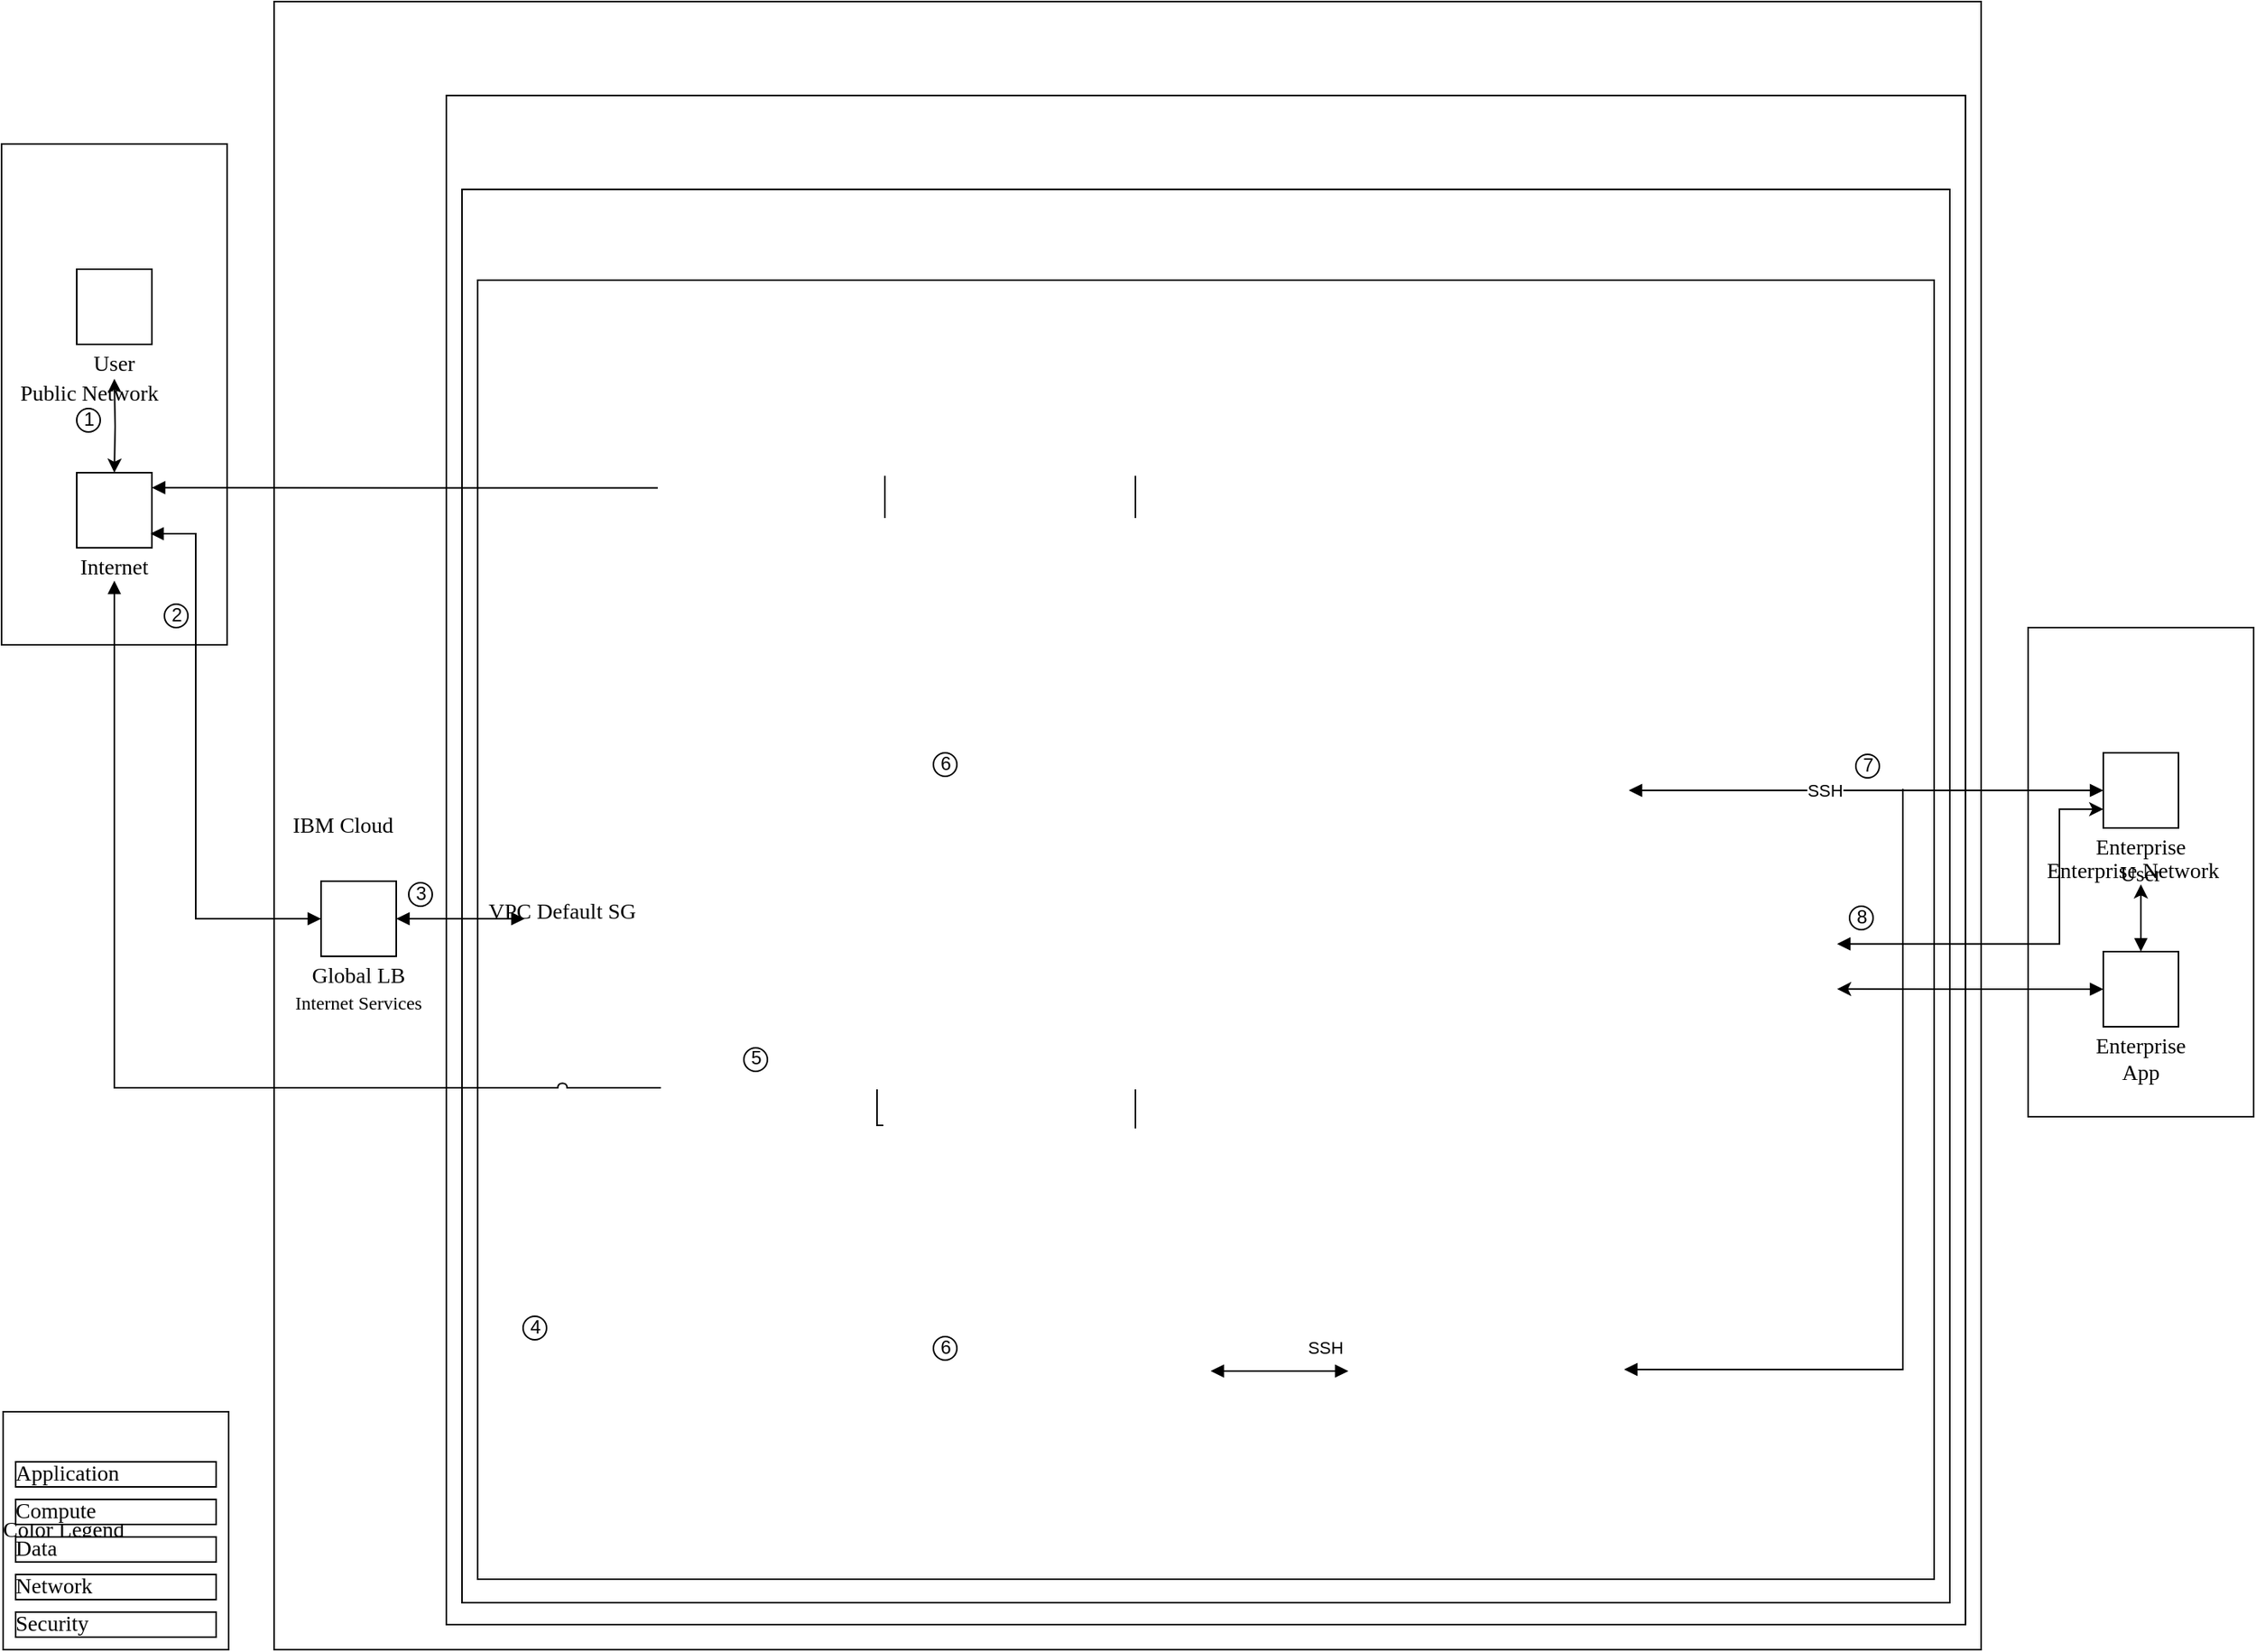 <mxfile version="14.8.5" type="device" pages="2"><diagram id="Ti84AXCqNKDjUi2x2ifr" name="Infrastructure"><mxGraphModel dx="2160" dy="-58" grid="1" gridSize="10" guides="1" tooltips="1" connect="1" arrows="1" fold="1" page="1" pageScale="1" pageWidth="850" pageHeight="1100" math="0" shadow="0"><root><mxCell id="0"/><mxCell id="1" parent="0"/><UserObject placeholders="1" label="%Element-Name%&lt;BR&gt;&lt;font style='font-size: 12px'&gt;%Element-ID%&lt;/font&gt;" Element-ID="" Element-Name="IBM Cloud" Icon-Name="ibm-cloud" Tag-Text="" id="CDbZ5l9BDtdl5b0aTiT1-25"><mxCell style="shape=mxgraph.ibm2mondrian.base;shapeType=pg;shapeLayout=expanded;colorFamily=cyan;colorBackground=white:white;html=1;whiteSpace=wrap;metaEdit=1;strokeWidth=1;collapsible=0;recursiveResize=0;expand=0;fontFamily=IBM Plex Sans;fontColor=#000000;fontSize=14;image=;verticalAlign=middle;align=left;spacing=0;spacingLeft=12;spacingRight=12;spacingTop=0;spacingBottom=0;container=1;verticalLabelPosition=middle;labelPosition=center;" parent="1" vertex="1"><mxGeometry x="-70" y="1800" width="1090" height="1053" as="geometry"/></mxCell></UserObject><UserObject placeholders="1" label="%Element-Name%&lt;BR&gt;&lt;font style='font-size: 12px'&gt;%Element-ID%&lt;/font&gt;" Element-ID="" Element-Name="Dallas Region" Icon-Name="location" Tag-Text="" id="CDbZ5l9BDtdl5b0aTiT1-24"><mxCell style="shape=mxgraph.ibm2mondrian.base;shapeType=pg;shapeLayout=expanded;colorFamily=gray;colorBackground=veryLight:veryLight;html=1;whiteSpace=wrap;metaEdit=1;strokeWidth=1;collapsible=0;recursiveResize=0;expand=0;fontFamily=IBM Plex Sans;fontColor=#000000;fontSize=14;image=;verticalAlign=middle;align=left;spacing=0;spacingLeft=12;spacingRight=12;spacingTop=0;spacingBottom=0;container=1;verticalLabelPosition=middle;labelPosition=center;" parent="CDbZ5l9BDtdl5b0aTiT1-25" vertex="1"><mxGeometry x="110" y="60" width="970" height="977" as="geometry"/></mxCell></UserObject><UserObject placeholders="1" label="%Element-Name%&lt;BR&gt;&lt;font style='font-size: 12px'&gt;%Element-ID%&lt;/font&gt;" Element-ID="172.21.0.0/20" Element-Name="WebApp VPC" Icon-Name="virtual-private-cloud--alt" Tag-Text="" id="CDbZ5l9BDtdl5b0aTiT1-21"><mxCell style="shape=mxgraph.ibm2mondrian.base;shapeType=pg;shapeLayout=expanded;colorFamily=cyan;colorBackground=white:white;html=1;whiteSpace=wrap;metaEdit=1;strokeWidth=1;collapsible=0;recursiveResize=0;expand=0;fontFamily=IBM Plex Sans;fontColor=#000000;fontSize=14;image=;verticalAlign=middle;align=left;spacing=0;spacingLeft=12;spacingRight=12;spacingTop=0;spacingBottom=0;container=1;verticalLabelPosition=middle;labelPosition=center;" parent="CDbZ5l9BDtdl5b0aTiT1-24" vertex="1"><mxGeometry x="10" y="60" width="950" height="903" as="geometry"/></mxCell></UserObject><UserObject placeholders="1" label="%Element-Name%&lt;BR&gt;&lt;font style='font-size: 12px'&gt;%Element-ID%&lt;/font&gt;" Element-ID="172.21.8.0/21" Element-Name="Zone2" Icon-Name="data--base--alt" Tag-Text="" id="CDbZ5l9BDtdl5b0aTiT1-15"><mxCell style="shape=mxgraph.ibm2mondrian.base;shapeType=pg;shapeLayout=expanded;colorFamily=gray;colorBackground=veryLight:veryLight;html=1;whiteSpace=wrap;metaEdit=1;strokeWidth=1;collapsible=0;recursiveResize=0;expand=0;fontFamily=IBM Plex Sans;fontColor=#000000;fontSize=14;image=;verticalAlign=middle;align=left;spacing=0;spacingLeft=12;spacingRight=12;spacingTop=0;spacingBottom=0;container=1;verticalLabelPosition=middle;labelPosition=center;" parent="CDbZ5l9BDtdl5b0aTiT1-21" vertex="1"><mxGeometry x="105" y="490" width="695" height="380" as="geometry"/></mxCell></UserObject><mxCell id="xAne_ZRFX56vGm9xQ2Ty-37" value="" style="edgeStyle=orthogonalEdgeStyle;rounded=0;orthogonalLoop=1;jettySize=auto;html=1;exitX=1;exitY=0.5;exitDx=0;exitDy=0;exitPerimeter=0;entryX=0.5;entryY=0;entryDx=0;entryDy=0;entryPerimeter=0;startArrow=block;startFill=1;endArrow=none;endFill=0;labelBorderColor=none;" parent="CDbZ5l9BDtdl5b0aTiT1-15" source="CDbZ5l9BDtdl5b0aTiT1-20" target="T8pLMNIIRBJssaEPvtSL-27" edge="1"><mxGeometry x="-0.932" y="14" relative="1" as="geometry"><mxPoint as="offset"/></mxGeometry></mxCell><UserObject placeholders="1" label="%Element-Name%&lt;BR&gt;&lt;font style='font-size: 12px'&gt;%Element-ID%&lt;/font&gt;" Element-ID="" Element-Name="Public Gateway" Icon-Name="gateway--public" Tag-Text="" id="CDbZ5l9BDtdl5b0aTiT1-20"><mxCell style="shape=mxgraph.ibm2mondrian.base;shapeType=pn;shapeLayout=collapsed;colorFamily=red;colorBackground=noColor:noColor;html=1;whiteSpace=wrap;metaEdit=1;strokeWidth=1;collapsible=0;recursiveResize=0;expand=0;fontFamily=IBM Plex Sans;fontColor=#000000;fontSize=14;image=;verticalAlign=top;align=center;spacing=0;spacingLeft=0;spacingRight=0;spacingTop=0;spacingBottom=0;verticalLabelPosition=bottom;labelPosition=center;positionText=bottom;container=0;" parent="CDbZ5l9BDtdl5b0aTiT1-15" vertex="1"><mxGeometry x="22" y="60" width="48" height="48" as="geometry"/></mxCell></UserObject><UserObject placeholders="1" label="%Element-Name%&lt;BR&gt;&lt;font style='font-size: 12px'&gt;%Element-ID%&lt;/font&gt;" Element-ID="172.21.8.0/24" Element-Name="Subnet" Icon-Name="ibm-cloud--subnets" Tag-Text="" id="CDbZ5l9BDtdl5b0aTiT1-16"><mxCell style="shape=mxgraph.ibm2mondrian.base;shapeType=pg;shapeLayout=expanded;colorFamily=cyan;colorBackground=white:white;html=1;whiteSpace=wrap;metaEdit=1;strokeWidth=1;collapsible=0;recursiveResize=0;expand=0;fontFamily=IBM Plex Sans;fontColor=#000000;fontSize=14;image=;verticalAlign=middle;align=left;spacing=0;spacingLeft=12;spacingRight=12;spacingTop=0;spacingBottom=0;container=1;verticalLabelPosition=middle;labelPosition=center;" parent="CDbZ5l9BDtdl5b0aTiT1-15" vertex="1"><mxGeometry x="89" y="108" width="150" height="260" as="geometry"/></mxCell></UserObject><UserObject placeholders="1" label="%Element-Name%&lt;BR&gt;&lt;font style='font-size: 12px'&gt;%Element-ID%&lt;/font&gt;" Element-ID="" Element-Name="App Server VSI" Icon-Name="instance--virtual" Tag-Text="" id="CDbZ5l9BDtdl5b0aTiT1-17"><mxCell style="shape=mxgraph.ibm2mondrian.base;shapeType=pn;shapeLayout=collapsed;colorFamily=green;colorBackground=veryLight:veryLight;html=1;whiteSpace=wrap;metaEdit=1;strokeWidth=1;collapsible=0;recursiveResize=0;expand=0;fontFamily=IBM Plex Sans;fontColor=#000000;fontSize=14;image=;verticalAlign=top;align=center;spacing=0;spacingLeft=0;spacingRight=0;spacingTop=0;spacingBottom=0;verticalLabelPosition=bottom;labelPosition=center;container=0;positionText=bottom;labelWidth=104;" parent="CDbZ5l9BDtdl5b0aTiT1-16" vertex="1"><mxGeometry x="51" y="132" width="48" height="48" as="geometry"/></mxCell></UserObject><UserObject placeholders="1" label="%Element-Name%&lt;BR&gt;&lt;font style='font-size: 12px'&gt;%Element-ID%&lt;/font&gt;" Element-ID="172.21.9.0/24" Element-Name="Subnet" Icon-Name="ibm-cloud--subnets" Tag-Text="" id="CDbZ5l9BDtdl5b0aTiT1-18"><mxCell style="shape=mxgraph.ibm2mondrian.base;shapeType=pg;shapeLayout=expanded;colorFamily=cyan;colorBackground=white:white;html=1;whiteSpace=wrap;metaEdit=1;strokeWidth=1;collapsible=0;recursiveResize=0;expand=0;fontFamily=IBM Plex Sans;fontColor=#000000;fontSize=14;image=;verticalAlign=middle;align=left;spacing=0;spacingLeft=12;spacingRight=12;spacingTop=0;spacingBottom=0;container=1;verticalLabelPosition=middle;labelPosition=center;" parent="CDbZ5l9BDtdl5b0aTiT1-15" vertex="1"><mxGeometry x="250" y="110" width="150" height="260" as="geometry"/></mxCell></UserObject><UserObject placeholders="1" label="%Element-Name%&lt;BR&gt;&lt;font style='font-size: 12px'&gt;%Element-ID%&lt;/font&gt;" Element-ID="" Element-Name="Data VSI" Icon-Name="instance--virtual" Tag-Text="" id="CDbZ5l9BDtdl5b0aTiT1-19"><mxCell style="shape=mxgraph.ibm2mondrian.base;shapeType=pn;shapeLayout=collapsed;colorFamily=green;colorBackground=veryLight:veryLight;html=1;whiteSpace=wrap;metaEdit=1;strokeWidth=1;collapsible=0;recursiveResize=0;expand=0;fontFamily=IBM Plex Sans;fontColor=#000000;fontSize=14;image=;verticalAlign=top;align=center;spacing=0;spacingLeft=0;spacingRight=0;spacingTop=0;spacingBottom=0;verticalLabelPosition=bottom;labelPosition=center;container=0;positionText=bottom;labelWidth=104;" parent="CDbZ5l9BDtdl5b0aTiT1-18" vertex="1"><mxGeometry x="51" y="130" width="48" height="48" as="geometry"/></mxCell></UserObject><UserObject placeholders="1" label="%Element-Name%&lt;BR&gt;&lt;font style='font-size: 12px'&gt;%Element-ID%&lt;/font&gt;" Element-ID="" Element-Name="Maintenance SG" Icon-Name="group--security" Tag-Text="" id="Q6j5rNRpzNBKsQwS97KK-95"><mxCell style="shape=mxgraph.ibm2mondrian.base;shapeType=pg;shapeLayout=expanded;colorFamily=red;colorBackground=noColor:noColor;html=1;whiteSpace=wrap;metaEdit=1;strokeWidth=1;collapsible=0;recursiveResize=0;expand=0;fontFamily=IBM Plex Sans;fontColor=#000000;fontSize=14;image=;verticalAlign=middle;align=left;spacing=0;spacingLeft=7;spacingRight=12;spacingTop=-22;spacingBottom=0;container=1;verticalLabelPosition=middle;labelPosition=center;shapeStyle=solid;iconImage=noIcon;colorFillIcon=medium;" parent="CDbZ5l9BDtdl5b0aTiT1-18" vertex="1"><mxGeometry x="-138" y="65" width="257" height="164" as="geometry"/></mxCell></UserObject><UserObject placeholders="1" label="%Element-Name%&lt;BR&gt;&lt;font style='font-size: 12px'&gt;%Element-ID%&lt;/font&gt;" Element-ID="" Element-Name="Subnet" Icon-Name="ibm-cloud--subnets" Tag-Text="" id="T8pLMNIIRBJssaEPvtSL-27"><mxCell style="shape=mxgraph.ibm2mondrian.base;shapeType=pg;shapeLayout=expanded;colorFamily=cyan;colorBackground=white:white;html=1;whiteSpace=wrap;metaEdit=1;strokeWidth=1;collapsible=0;recursiveResize=0;expand=0;fontFamily=IBM Plex Sans;fontColor=#000000;fontSize=14;image=;verticalAlign=middle;align=left;spacing=0;spacingLeft=12;spacingRight=12;spacingTop=0;spacingBottom=0;container=1;verticalLabelPosition=middle;labelPosition=center;" parent="CDbZ5l9BDtdl5b0aTiT1-15" vertex="1"><mxGeometry x="410" y="109" width="150" height="260" as="geometry"/></mxCell></UserObject><UserObject placeholders="1" label="%Element-Name%&lt;BR&gt;&lt;font style='font-size: 12px'&gt;%Element-ID%&lt;/font&gt;" Element-ID="" Element-Name="Bastion Host" Icon-Name="bastion-host" Tag-Text="" id="T8pLMNIIRBJssaEPvtSL-46"><mxCell style="shape=mxgraph.ibm2mondrian.base;shapeType=pn;shapeLayout=collapsed;colorFamily=red;colorBackground=noColor:noColor;html=1;whiteSpace=wrap;metaEdit=1;strokeWidth=1;collapsible=0;recursiveResize=0;expand=0;fontFamily=IBM Plex Sans;fontColor=#000000;fontSize=14;image=;verticalAlign=top;align=center;spacing=0;spacingLeft=0;spacingRight=0;spacingTop=0;spacingBottom=0;verticalLabelPosition=bottom;labelPosition=center;positionText=bottom;container=0;labelWidth=102;" parent="T8pLMNIIRBJssaEPvtSL-27" vertex="1"><mxGeometry x="51" y="132" width="48" height="48" as="geometry"/></mxCell></UserObject><mxCell id="Q6j5rNRpzNBKsQwS97KK-27" style="edgeStyle=orthogonalEdgeStyle;rounded=0;jumpStyle=arc;orthogonalLoop=1;jettySize=auto;html=1;exitX=0;exitY=0.5;exitDx=0;exitDy=0;exitPerimeter=0;entryX=1;entryY=0.5;entryDx=0;entryDy=0;entryPerimeter=0;labelBackgroundColor=#ffffff;startArrow=block;startFill=1;endArrow=block;endFill=1;" parent="CDbZ5l9BDtdl5b0aTiT1-15" source="T8pLMNIIRBJssaEPvtSL-30" target="T8pLMNIIRBJssaEPvtSL-46" edge="1"><mxGeometry relative="1" as="geometry"/></mxCell><UserObject placeholders="1" label="%Element-Name%&lt;BR&gt;&lt;font style='font-size: 12px'&gt;%Element-ID%&lt;/font&gt;" Element-ID="" Element-Name="Floating IP" Icon-Name="floating-ip" Tag-Text="" id="T8pLMNIIRBJssaEPvtSL-30"><mxCell style="shape=mxgraph.ibm2mondrian.base;shapeType=pn;shapeLayout=collapsed;colorFamily=cyan;colorBackground=noColor:noColor;html=1;whiteSpace=wrap;metaEdit=1;strokeWidth=1;collapsible=0;recursiveResize=0;expand=0;fontFamily=IBM Plex Sans;fontColor=#000000;fontSize=14;image=;verticalAlign=top;align=center;spacing=0;spacingLeft=0;spacingRight=0;spacingTop=0;spacingBottom=0;verticalLabelPosition=bottom;labelPosition=center;positionText=bottom;container=0;labelWidth=98;" parent="CDbZ5l9BDtdl5b0aTiT1-15" vertex="1"><mxGeometry x="589" y="240" width="48" height="48" as="geometry"/></mxCell></UserObject><mxCell id="Q6j5rNRpzNBKsQwS97KK-33" style="edgeStyle=orthogonalEdgeStyle;rounded=0;jumpStyle=arc;orthogonalLoop=1;jettySize=auto;html=1;exitX=1;exitY=0.5;exitDx=0;exitDy=0;exitPerimeter=0;labelBackgroundColor=#ffffff;startArrow=block;startFill=1;endArrow=block;endFill=1;labelBorderColor=#000000;entryX=0;entryY=0.5;entryDx=0;entryDy=0;entryPerimeter=0;" parent="CDbZ5l9BDtdl5b0aTiT1-15" source="CDbZ5l9BDtdl5b0aTiT1-17" target="CDbZ5l9BDtdl5b0aTiT1-19" edge="1"><mxGeometry relative="1" as="geometry"><mxPoint x="302" y="242" as="targetPoint"/></mxGeometry></mxCell><UserObject placeholders="1" label="%Element-Name%&lt;BR&gt;&lt;font style='font-size: 12px'&gt;%Element-ID%&lt;/font&gt;" Element-ID="172.21.0.0/21" Element-Name="Zone1" Icon-Name="data--base--alt" Tag-Text="" id="CDbZ5l9BDtdl5b0aTiT1-11"><mxCell style="shape=mxgraph.ibm2mondrian.base;shapeType=pg;shapeLayout=expanded;colorFamily=gray;colorBackground=veryLight:veryLight;html=1;whiteSpace=wrap;metaEdit=1;strokeWidth=1;collapsible=0;recursiveResize=0;expand=0;fontFamily=IBM Plex Sans;fontColor=#000000;fontSize=14;image=;verticalAlign=middle;align=left;spacing=0;spacingLeft=12;spacingRight=12;spacingTop=0;spacingBottom=0;container=1;verticalLabelPosition=middle;labelPosition=center;" parent="CDbZ5l9BDtdl5b0aTiT1-21" vertex="1"><mxGeometry x="105" y="100" width="695" height="380" as="geometry"/></mxCell></UserObject><UserObject placeholders="1" label="%Element-Name%&lt;BR&gt;&lt;font style='font-size: 12px'&gt;%Element-ID%&lt;/font&gt;" Element-ID="172.21.0.0/24" Element-Name="Subnet" Icon-Name="ibm-cloud--subnets" Tag-Text="" id="CDbZ5l9BDtdl5b0aTiT1-1"><mxCell style="shape=mxgraph.ibm2mondrian.base;shapeType=lg;shapeLayout=expanded;colorFamily=cyan;colorBackground=white:white;html=1;whiteSpace=wrap;metaEdit=1;strokeWidth=1;collapsible=0;recursiveResize=0;expand=0;fontFamily=IBM Plex Sans;fontColor=#000000;fontSize=14;image=;verticalAlign=middle;align=left;spacing=0;spacingLeft=12;spacingRight=12;spacingTop=0;spacingBottom=0;container=1;verticalLabelPosition=middle;labelPosition=center;" parent="CDbZ5l9BDtdl5b0aTiT1-11" vertex="1"><mxGeometry x="90" y="110" width="150" height="260" as="geometry"/></mxCell></UserObject><UserObject placeholders="1" label="%Element-Name%&lt;BR&gt;&lt;font style='font-size: 12px'&gt;%Element-ID%&lt;/font&gt;" Element-ID="" Element-Name="App Server VSI" Icon-Name="instance--virtual" Tag-Text="" id="CDbZ5l9BDtdl5b0aTiT1-5"><mxCell style="shape=mxgraph.ibm2mondrian.base;shapeType=pn;shapeLayout=collapsed;colorFamily=green;colorBackground=veryLight:veryLight;html=1;whiteSpace=wrap;metaEdit=1;strokeWidth=1;collapsible=0;recursiveResize=0;expand=0;fontFamily=IBM Plex Sans;fontColor=#000000;fontSize=14;image=;verticalAlign=top;align=center;spacing=0;spacingLeft=0;spacingRight=0;spacingTop=0;spacingBottom=0;verticalLabelPosition=bottom;labelPosition=center;container=0;positionText=bottom;labelWidth=111;" parent="CDbZ5l9BDtdl5b0aTiT1-1" vertex="1"><mxGeometry x="50" y="146" width="48" height="48" as="geometry"/></mxCell></UserObject><mxCell id="xAne_ZRFX56vGm9xQ2Ty-27" value="5" style="edgeStyle=orthogonalEdgeStyle;rounded=0;orthogonalLoop=1;jettySize=auto;html=1;entryX=0.5;entryY=0;entryDx=0;entryDy=0;entryPerimeter=0;startArrow=block;startFill=1;endArrow=none;endFill=0;labelBorderColor=none;labelBackgroundColor=none;" parent="CDbZ5l9BDtdl5b0aTiT1-11" target="T8pLMNIIRBJssaEPvtSL-15" edge="1"><mxGeometry x="-0.932" y="14" relative="1" as="geometry"><mxPoint x="70" y="84" as="sourcePoint"/><Array as="points"><mxPoint x="485" y="84"/></Array><mxPoint as="offset"/></mxGeometry></mxCell><UserObject placeholders="1" label="%Element-Name%&lt;BR&gt;&lt;font style='font-size: 12px'&gt;%Element-ID%&lt;/font&gt;" Element-ID="" Element-Name="Public Gateway" Icon-Name="gateway--public" Tag-Text="" id="CDbZ5l9BDtdl5b0aTiT1-13"><mxCell style="shape=mxgraph.ibm2mondrian.base;shapeType=pn;shapeLayout=collapsed;colorFamily=red;colorBackground=noColor:noColor;html=1;whiteSpace=wrap;metaEdit=1;strokeWidth=1;collapsible=0;recursiveResize=0;expand=0;fontFamily=IBM Plex Sans;fontColor=#000000;fontSize=14;image=;verticalAlign=top;align=center;spacing=0;spacingLeft=0;spacingRight=0;spacingTop=0;spacingBottom=0;verticalLabelPosition=bottom;labelPosition=center;positionText=bottom;container=0;" parent="CDbZ5l9BDtdl5b0aTiT1-11" vertex="1"><mxGeometry x="20" y="62" width="48" height="48" as="geometry"/></mxCell></UserObject><UserObject placeholders="1" label="%Element-Name%&lt;BR&gt;&lt;font style='font-size: 12px'&gt;%Element-ID%&lt;/font&gt;" Element-ID="" Element-Name="Subnet" Icon-Name="ibm-cloud--subnets" Tag-Text="" id="T8pLMNIIRBJssaEPvtSL-15"><mxCell style="shape=mxgraph.ibm2mondrian.base;shapeType=pg;shapeLayout=expanded;colorFamily=cyan;colorBackground=white:white;html=1;whiteSpace=wrap;metaEdit=1;strokeWidth=1;collapsible=0;recursiveResize=0;expand=0;fontFamily=IBM Plex Sans;fontColor=#000000;fontSize=14;image=;verticalAlign=middle;align=left;spacing=0;spacingLeft=12;spacingRight=12;spacingTop=0;spacingBottom=0;container=1;verticalLabelPosition=middle;labelPosition=center;" parent="CDbZ5l9BDtdl5b0aTiT1-11" vertex="1"><mxGeometry x="411" y="110" width="150" height="260" as="geometry"/></mxCell></UserObject><UserObject placeholders="1" label="%Element-Name%&lt;BR&gt;&lt;font style='font-size: 12px'&gt;%Element-ID%&lt;/font&gt;" Element-ID="" Element-Name="Bastion Host" Icon-Name="bastion-host" Tag-Text="" id="T8pLMNIIRBJssaEPvtSL-41"><mxCell style="shape=mxgraph.ibm2mondrian.base;shapeType=pn;shapeLayout=collapsed;colorFamily=red;colorBackground=noColor:noColor;html=1;whiteSpace=wrap;metaEdit=1;strokeWidth=1;collapsible=0;recursiveResize=0;expand=0;fontFamily=IBM Plex Sans;fontColor=#000000;fontSize=14;image=;verticalAlign=top;align=center;spacing=0;spacingLeft=0;spacingRight=0;spacingTop=0;spacingBottom=0;verticalLabelPosition=bottom;labelPosition=center;positionText=bottom;container=0;labelWidth=108;" parent="T8pLMNIIRBJssaEPvtSL-15" vertex="1"><mxGeometry x="50" y="150" width="48" height="48" as="geometry"/></mxCell></UserObject><UserObject placeholders="1" label="%Element-Name%&lt;BR&gt;&lt;font style='font-size: 12px'&gt;%Element-ID%&lt;/font&gt;" Element-ID="" Element-Name="Floating IP" Icon-Name="floating-ip" Tag-Text="" id="T8pLMNIIRBJssaEPvtSL-21"><mxCell style="shape=mxgraph.ibm2mondrian.base;shapeType=pn;shapeLayout=collapsed;colorFamily=cyan;colorBackground=noColor:noColor;html=1;whiteSpace=wrap;metaEdit=1;strokeWidth=1;collapsible=0;recursiveResize=0;expand=0;fontFamily=IBM Plex Sans;fontColor=#000000;fontSize=14;image=;verticalAlign=top;align=center;spacing=0;spacingLeft=0;spacingRight=0;spacingTop=0;spacingBottom=0;verticalLabelPosition=bottom;labelPosition=center;positionText=bottom;container=0;labelWidth=98;" parent="CDbZ5l9BDtdl5b0aTiT1-11" vertex="1"><mxGeometry x="592" y="260" width="48" height="48" as="geometry"/></mxCell></UserObject><UserObject placeholders="1" label="%Element-Name%&lt;BR&gt;&lt;font style='font-size: 12px'&gt;%Element-ID%&lt;/font&gt;" Element-ID="172.21.1.0/24" Element-Name="Subnet" Icon-Name="ibm-cloud--subnets" Tag-Text="" id="CDbZ5l9BDtdl5b0aTiT1-3"><mxCell style="shape=mxgraph.ibm2mondrian.base;shapeType=lg;shapeLayout=expanded;colorFamily=cyan;colorBackground=white:white;html=1;whiteSpace=wrap;metaEdit=1;strokeWidth=1;collapsible=0;recursiveResize=0;expand=0;fontFamily=IBM Plex Sans;fontColor=#000000;fontSize=14;image=;verticalAlign=middle;align=left;spacing=0;spacingLeft=12;spacingRight=12;spacingTop=0;spacingBottom=0;container=1;verticalLabelPosition=middle;labelPosition=center;" parent="CDbZ5l9BDtdl5b0aTiT1-11" vertex="1"><mxGeometry x="250" y="110" width="150" height="260" as="geometry"/></mxCell></UserObject><UserObject placeholders="1" label="%Element-Name%&lt;BR&gt;&lt;font style='font-size: 12px'&gt;%Element-ID%&lt;/font&gt;" Element-ID="" Element-Name="Data VSI" Icon-Name="instance--virtual" Tag-Text="" id="CDbZ5l9BDtdl5b0aTiT1-10"><mxCell style="shape=mxgraph.ibm2mondrian.base;shapeType=pn;shapeLayout=collapsed;colorFamily=green;colorBackground=veryLight:veryLight;html=1;whiteSpace=wrap;metaEdit=1;strokeWidth=1;collapsible=0;recursiveResize=0;expand=0;fontFamily=IBM Plex Sans;fontColor=#000000;fontSize=14;image=;verticalAlign=top;align=center;spacing=0;spacingLeft=0;spacingRight=0;spacingTop=0;spacingBottom=0;verticalLabelPosition=bottom;labelPosition=center;container=0;positionText=bottom;labelWidth=104;" parent="CDbZ5l9BDtdl5b0aTiT1-3" vertex="1"><mxGeometry x="51" y="146" width="48" height="48" as="geometry"/></mxCell></UserObject><UserObject placeholders="1" label="%Element-Name%&lt;BR&gt;&lt;font style='font-size: 12px'&gt;%Element-ID%&lt;/font&gt;" Element-ID="" Element-Name="Data SG" Icon-Name="group--security" Tag-Text="" id="CDbZ5l9BDtdl5b0aTiT1-23"><mxCell style="shape=mxgraph.ibm2mondrian.base;shapeType=pg;shapeLayout=expanded;colorFamily=red;colorBackground=noColor:noColor;html=1;whiteSpace=wrap;metaEdit=1;strokeWidth=1;collapsible=0;recursiveResize=0;expand=0;fontFamily=IBM Plex Sans;fontColor=#000000;fontSize=14;image=;verticalAlign=middle;align=left;spacing=0;spacingLeft=7;spacingRight=12;spacingTop=-22;spacingBottom=0;container=0;verticalLabelPosition=middle;labelPosition=center;shapeStyle=solid;colorFillIcon=medium;iconImage=noIcon;" parent="CDbZ5l9BDtdl5b0aTiT1-3" vertex="1"><mxGeometry x="10.5" y="61" width="129" height="570" as="geometry"/></mxCell></UserObject><UserObject placeholders="1" label="%Element-Name%&lt;BR&gt;&lt;font style='font-size: 12px'&gt;%Element-ID%&lt;/font&gt;" Element-ID="" Element-Name="Maintenance SG" Icon-Name="group--security" Tag-Text="" id="Q6j5rNRpzNBKsQwS97KK-94"><mxCell style="shape=mxgraph.ibm2mondrian.base;shapeType=pg;shapeLayout=expanded;colorFamily=red;colorBackground=noColor:noColor;html=1;whiteSpace=wrap;metaEdit=1;strokeWidth=1;collapsible=0;recursiveResize=0;expand=0;fontFamily=IBM Plex Sans;fontColor=#000000;fontSize=14;image=;verticalAlign=middle;align=left;spacing=0;spacingLeft=7;spacingRight=12;spacingTop=-22;spacingBottom=0;container=0;verticalLabelPosition=middle;labelPosition=center;shapeStyle=solid;iconImage=noIcon;colorFillIcon=medium;" parent="CDbZ5l9BDtdl5b0aTiT1-3" vertex="1"><mxGeometry x="-137" y="95" width="257" height="150" as="geometry"/></mxCell></UserObject><mxCell id="xAne_ZRFX56vGm9xQ2Ty-51" value="" style="edgeStyle=orthogonalEdgeStyle;rounded=0;orthogonalLoop=1;jettySize=auto;html=1;exitX=1;exitY=0.5;exitDx=0;exitDy=0;exitPerimeter=0;entryX=0;entryY=0.5;entryDx=0;entryDy=0;entryPerimeter=0;startArrow=block;startFill=1;endArrow=block;endFill=1;labelBorderColor=none;" parent="CDbZ5l9BDtdl5b0aTiT1-11" source="CDbZ5l9BDtdl5b0aTiT1-5" target="CDbZ5l9BDtdl5b0aTiT1-10" edge="1"><mxGeometry x="-0.699" y="7" relative="1" as="geometry"><mxPoint as="offset"/></mxGeometry></mxCell><mxCell id="xAne_ZRFX56vGm9xQ2Ty-61" style="edgeStyle=orthogonalEdgeStyle;rounded=0;orthogonalLoop=1;jettySize=auto;html=1;exitX=1;exitY=0.5;exitDx=0;exitDy=0;exitPerimeter=0;entryX=0;entryY=0.5;entryDx=0;entryDy=0;entryPerimeter=0;startArrow=block;startFill=1;endArrow=block;endFill=1;" parent="CDbZ5l9BDtdl5b0aTiT1-11" source="T8pLMNIIRBJssaEPvtSL-41" target="T8pLMNIIRBJssaEPvtSL-21" edge="1"><mxGeometry relative="1" as="geometry"/></mxCell><mxCell id="7ofkxUiVEZudYUVmO3NH-2" value="SSH" style="edgeStyle=orthogonalEdgeStyle;rounded=0;orthogonalLoop=1;jettySize=auto;html=1;exitX=0;exitY=0.5;exitDx=0;exitDy=0;exitPerimeter=0;startArrow=block;startFill=1;spacingBottom=-1;spacingLeft=0;" parent="CDbZ5l9BDtdl5b0aTiT1-11" source="T8pLMNIIRBJssaEPvtSL-41" edge="1"><mxGeometry x="-0.628" y="-14" relative="1" as="geometry"><mxPoint x="376" y="284" as="targetPoint"/><Array as="points"><mxPoint x="375" y="284"/></Array><mxPoint x="1" as="offset"/></mxGeometry></mxCell><UserObject placeholders="1" label="%Element-Name%&lt;BR&gt;&lt;font style='font-size: 12px'&gt;%Element-ID%&lt;/font&gt;" Element-ID="" Element-Name="Web/App SG" Icon-Name="group--security" Tag-Text="" id="Q6j5rNRpzNBKsQwS97KK-48"><mxCell style="shape=mxgraph.ibm2mondrian.base;shapeType=pg;shapeLayout=expanded;colorFamily=red;colorBackground=noColor:noColor;html=1;whiteSpace=wrap;metaEdit=1;strokeWidth=1;collapsible=0;recursiveResize=0;expand=0;fontFamily=IBM Plex Sans;fontColor=#000000;fontSize=14;image=;verticalAlign=middle;align=left;spacing=0;spacingLeft=7;spacingRight=12;spacingTop=-22;spacingBottom=0;container=1;verticalLabelPosition=middle;labelPosition=center;shapeStyle=solid;colorFillIcon=medium;iconImage=noIcon;" parent="CDbZ5l9BDtdl5b0aTiT1-11" vertex="1"><mxGeometry x="100" y="170" width="130" height="570" as="geometry"/></mxCell></UserObject><UserObject placeholders="1" label="%Element-Name%&lt;BR&gt;&lt;font style='font-size: 12px'&gt;%Element-ID%&lt;/font&gt;" Element-ID="" Element-Name="Public ALB" Icon-Name="load-balancer--application" Tag-Text="" id="CDbZ5l9BDtdl5b0aTiT1-26"><mxCell style="shape=mxgraph.ibm2mondrian.base;shapeType=pn;shapeLayout=collapsed;colorFamily=cyan;colorBackground=noColor:noColor;html=1;whiteSpace=wrap;metaEdit=1;strokeWidth=1;collapsible=0;recursiveResize=0;expand=0;fontFamily=IBM Plex Sans;fontColor=#000000;fontSize=14;image=;verticalAlign=top;align=center;spacing=0;spacingLeft=0;spacingRight=0;spacingTop=0;spacingBottom=0;verticalLabelPosition=bottom;labelPosition=center;positionText=bottom;container=0;labelWidth=105;" parent="CDbZ5l9BDtdl5b0aTiT1-21" vertex="1"><mxGeometry x="40" y="442" width="48" height="48" as="geometry"/></mxCell></UserObject><mxCell id="NnD1Yv0_nKu0wbRIrOt5-1" style="edgeStyle=orthogonalEdgeStyle;rounded=0;jumpStyle=arc;orthogonalLoop=1;jettySize=auto;html=1;exitX=0.5;exitY=0;exitDx=0;exitDy=0;exitPerimeter=0;labelBackgroundColor=#ffffff;startArrow=block;startFill=1;entryX=1;entryY=0.9;entryDx=0;entryDy=0;entryPerimeter=0;" parent="CDbZ5l9BDtdl5b0aTiT1-21" source="T8pLMNIIRBJssaEPvtSL-47" target="CDbZ5l9BDtdl5b0aTiT1-11" edge="1"><mxGeometry relative="1" as="geometry"><mxPoint x="860" y="270" as="targetPoint"/><Array as="points"><mxPoint x="854" y="442"/></Array></mxGeometry></mxCell><mxCell id="Q6j5rNRpzNBKsQwS97KK-46" style="edgeStyle=orthogonalEdgeStyle;rounded=0;jumpStyle=arc;orthogonalLoop=1;jettySize=auto;html=1;entryX=1.001;entryY=0.32;entryDx=0;entryDy=0;entryPerimeter=0;labelBackgroundColor=#ffffff;startArrow=block;startFill=1;endArrow=block;endFill=1;" parent="CDbZ5l9BDtdl5b0aTiT1-21" target="CDbZ5l9BDtdl5b0aTiT1-15" edge="1"><mxGeometry relative="1" as="geometry"><mxPoint x="854" y="560" as="sourcePoint"/><Array as="points"><mxPoint x="854" y="612"/></Array></mxGeometry></mxCell><UserObject placeholders="1" label="%Element-Name%&lt;BR&gt;&lt;font style='font-size: 12px'&gt;%Element-ID%&lt;/font&gt;" Element-ID="" Element-Name="VPN Connection" Icon-Name="vpn--connection" Tag-Text="" id="T8pLMNIIRBJssaEPvtSL-47"><mxCell style="shape=mxgraph.ibm2mondrian.base;shapeType=pn;shapeLayout=collapsed;colorFamily=red;colorBackground=noColor:noColor;html=1;whiteSpace=wrap;metaEdit=1;strokeWidth=1;collapsible=0;recursiveResize=0;expand=0;fontFamily=IBM Plex Sans;fontColor=#000000;fontSize=14;image=;verticalAlign=top;align=center;spacing=0;spacingLeft=0;spacingRight=0;spacingTop=0;spacingBottom=0;verticalLabelPosition=bottom;labelPosition=center;positionText=bottom;container=0;" parent="CDbZ5l9BDtdl5b0aTiT1-21" vertex="1"><mxGeometry x="830" y="472.5" width="48" height="48" as="geometry"/></mxCell></UserObject><mxCell id="xAne_ZRFX56vGm9xQ2Ty-41" value="" style="edgeStyle=orthogonalEdgeStyle;rounded=0;orthogonalLoop=1;jettySize=auto;html=1;exitX=0;exitY=0.5;exitDx=0;exitDy=0;exitPerimeter=0;startArrow=block;startFill=1;endArrow=block;endFill=1;labelBorderColor=none;jumpStyle=none;" parent="CDbZ5l9BDtdl5b0aTiT1-21" source="CDbZ5l9BDtdl5b0aTiT1-17" edge="1"><mxGeometry x="-0.05" y="14" relative="1" as="geometry"><mxPoint x="64" y="510" as="targetPoint"/><mxPoint as="offset"/></mxGeometry></mxCell><mxCell id="7ofkxUiVEZudYUVmO3NH-10" value="" style="edgeStyle=orthogonalEdgeStyle;rounded=0;orthogonalLoop=1;jettySize=auto;html=1;exitX=0.5;exitY=0;exitDx=0;exitDy=0;exitPerimeter=0;startArrow=block;startFill=1;endArrow=block;endFill=1;labelBorderColor=none;" parent="CDbZ5l9BDtdl5b0aTiT1-21" source="CDbZ5l9BDtdl5b0aTiT1-26" edge="1"><mxGeometry x="-0.643" y="14" relative="1" as="geometry"><mxPoint as="offset"/><mxPoint x="114.0" y="2362" as="sourcePoint"/><mxPoint x="247" y="380" as="targetPoint"/><Array as="points"><mxPoint x="64" y="380"/></Array></mxGeometry></mxCell><UserObject placeholders="1" label="%Element-Name%&lt;BR&gt;&lt;font style='font-size: 12px'&gt;%Element-ID%&lt;/font&gt;" Element-ID="" Element-Name="Bastion SG" Icon-Name="group--security" Tag-Text="" id="Q6j5rNRpzNBKsQwS97KK-93"><mxCell style="shape=mxgraph.ibm2mondrian.base;shapeType=pg;shapeLayout=expanded;colorFamily=red;colorBackground=noColor:noColor;html=1;whiteSpace=wrap;metaEdit=1;strokeWidth=1;collapsible=0;recursiveResize=0;expand=0;fontFamily=IBM Plex Sans;fontColor=#000000;fontSize=14;image=;verticalAlign=middle;align=left;spacing=0;spacingLeft=7;spacingRight=12;spacingTop=-22;spacingBottom=0;container=1;verticalLabelPosition=middle;labelPosition=center;shapeStyle=solid;colorFillIcon=medium;iconImage=noIcon;" parent="CDbZ5l9BDtdl5b0aTiT1-21" vertex="1"><mxGeometry x="529" y="270" width="123" height="570" as="geometry"/></mxCell></UserObject><UserObject placeholders="1" label="%Element-Name%&lt;BR&gt;&lt;font style='font-size: 12px'&gt;%Element-ID%&lt;/font&gt;" Element-ID="" Element-Name="VPC Default SG" Icon-Name="group--security" Tag-Text="" id="Nep8i9y4JXmqpPGziFwu-2"><mxCell style="shape=mxgraph.ibm2mondrian.base;shapeType=pg;shapeLayout=expanded;colorFamily=red;colorBackground=noColor:noColor;html=1;whiteSpace=wrap;metaEdit=1;strokeWidth=1;collapsible=0;recursiveResize=0;expand=0;fontFamily=IBM Plex Sans;fontColor=#000000;fontSize=14;image=;verticalAlign=middle;align=left;spacing=0;spacingLeft=7;spacingRight=12;spacingTop=-22;spacingBottom=0;container=1;verticalLabelPosition=middle;labelPosition=center;shapeStyle=solid;iconImage=noIcon;colorFillIcon=medium;" parent="CDbZ5l9BDtdl5b0aTiT1-21" vertex="1"><mxGeometry x="10" y="58" width="930" height="830" as="geometry"/></mxCell></UserObject><mxCell id="xAne_ZRFX56vGm9xQ2Ty-25" value="" style="edgeStyle=orthogonalEdgeStyle;rounded=0;orthogonalLoop=1;jettySize=auto;html=1;exitX=1;exitY=0.5;exitDx=0;exitDy=0;exitPerimeter=0;entryX=0;entryY=0.5;entryDx=0;entryDy=0;entryPerimeter=0;startArrow=block;startFill=1;endArrow=block;endFill=1;labelBorderColor=none;spacingLeft=-38;spacingTop=0;" parent="CDbZ5l9BDtdl5b0aTiT1-25" source="A_dK0VNMQPF75MDi9szm-1" target="CDbZ5l9BDtdl5b0aTiT1-26" edge="1"><mxGeometry x="-0.235" y="14" relative="1" as="geometry"><mxPoint as="offset"/></mxGeometry></mxCell><UserObject placeholders="1" label="%Element-Name%&lt;BR&gt;&lt;font style='font-size: 12px'&gt;%Element-ID%&lt;/font&gt;" Element-ID="Internet Services" Element-Name="Global LB" Icon-Name="load-balancer--global" Tag-Text="" id="A_dK0VNMQPF75MDi9szm-1"><mxCell style="shape=mxgraph.ibm2mondrian.base;shapeType=pn;shapeLayout=collapsed;colorFamily=cyan;colorBackground=noColor:noColor;html=1;whiteSpace=wrap;metaEdit=1;strokeWidth=1;collapsible=0;recursiveResize=0;expand=0;fontFamily=IBM Plex Sans;fontColor=#000000;fontSize=14;image=;verticalAlign=top;align=center;spacing=0;spacingLeft=0;spacingRight=0;spacingTop=0;spacingBottom=0;verticalLabelPosition=bottom;labelPosition=center;positionText=bottom;container=0;labelWidth=102;" parent="CDbZ5l9BDtdl5b0aTiT1-25" vertex="1"><mxGeometry x="30" y="562" width="48" height="48" as="geometry"/></mxCell></UserObject><UserObject placeholders="1" label="%Element-Name%&lt;BR&gt;&lt;font style='font-size: 12px'&gt;%Element-ID%&lt;/font&gt;" Element-ID="" Element-Name="Public Network" Icon-Name="network--public" Tag-Text="" id="CDbZ5l9BDtdl5b0aTiT1-29"><mxCell style="shape=mxgraph.ibm2mondrian.base;shapeType=pg;shapeLayout=expanded;colorFamily=cyan;colorBackground=white:white;html=1;whiteSpace=wrap;metaEdit=1;strokeWidth=1;collapsible=0;recursiveResize=0;expand=0;fontFamily=IBM Plex Sans;fontColor=#000000;fontSize=14;image=;verticalAlign=middle;align=left;spacing=0;spacingLeft=12;spacingRight=12;spacingTop=0;spacingBottom=0;container=1;verticalLabelPosition=middle;labelPosition=center;" parent="1" vertex="1"><mxGeometry x="-244" y="1891" width="144" height="320" as="geometry"/></mxCell></UserObject><UserObject placeholders="1" label="%Element-Name%&lt;BR&gt;&lt;font style='font-size: 12px'&gt;%Element-ID%&lt;/font&gt;" Element-ID="" Element-Name="Internet" Icon-Name="wikis" Tag-Text="" id="CDbZ5l9BDtdl5b0aTiT1-30"><mxCell style="shape=mxgraph.ibm2mondrian.base;shapeType=pn;shapeLayout=collapsed;colorFamily=cyan;colorBackground=noColor:noColor;html=1;whiteSpace=wrap;metaEdit=1;strokeWidth=1;collapsible=0;recursiveResize=0;expand=0;fontFamily=IBM Plex Sans;fontColor=#000000;fontSize=14;image=;verticalAlign=top;align=center;spacing=0;spacingLeft=0;spacingRight=0;spacingTop=0;spacingBottom=0;verticalLabelPosition=bottom;labelPosition=center;positionText=bottom;container=0;" parent="CDbZ5l9BDtdl5b0aTiT1-29" vertex="1"><mxGeometry x="48" y="210" width="48" height="48" as="geometry"/></mxCell></UserObject><mxCell id="CDbZ5l9BDtdl5b0aTiT1-37" value="" style="edgeStyle=orthogonalEdgeStyle;rounded=0;orthogonalLoop=1;jettySize=auto;html=1;entryX=0.5;entryY=0;entryDx=0;entryDy=0;entryPerimeter=0;startArrow=classic;startFill=1;labelBorderColor=none;" parent="CDbZ5l9BDtdl5b0aTiT1-29" target="CDbZ5l9BDtdl5b0aTiT1-30" edge="1"><mxGeometry y="-12" relative="1" as="geometry"><mxPoint x="72" y="150" as="sourcePoint"/><mxPoint as="offset"/></mxGeometry></mxCell><UserObject placeholders="1" label="%Element-Name%&lt;BR&gt;&lt;font style='font-size: 12px'&gt;%Element-ID%&lt;/font&gt;" Element-ID="" Element-Name="User" Icon-Name="user" Tag-Text="" id="CDbZ5l9BDtdl5b0aTiT1-31"><mxCell style="shape=mxgraph.ibm2mondrian.base;shapeType=actor;shapeLayout=collapsed;colorFamily=black;colorBackground=noColor:noColor;html=1;whiteSpace=wrap;metaEdit=1;strokeWidth=1;collapsible=0;recursiveResize=0;expand=0;fontFamily=IBM Plex Sans;fontColor=#000000;fontSize=14;image=;verticalAlign=top;align=center;spacing=0;spacingLeft=0;spacingRight=0;spacingTop=0;spacingBottom=0;verticalLabelPosition=bottom;labelPosition=center;positionText=bottom;container=0" parent="CDbZ5l9BDtdl5b0aTiT1-29" vertex="1"><mxGeometry x="48" y="80" width="48" height="48" as="geometry"/></mxCell></UserObject><mxCell id="FoEm-DL-6KsCpvtqlJul-1" value="1" style="ellipse;whiteSpace=wrap;html=1;aspect=fixed;spacingBottom=2;spacingLeft=1;" parent="CDbZ5l9BDtdl5b0aTiT1-29" vertex="1"><mxGeometry x="48" y="169" width="15" height="15" as="geometry"/></mxCell><UserObject placeholders="1" label="%Element-Name%&lt;BR&gt;&lt;font style='font-size: 12px'&gt;%Element-ID%&lt;/font&gt;" Element-ID="" Element-Name="Enterprise Network" Icon-Name="network--enterprise" Tag-Text="" id="T8pLMNIIRBJssaEPvtSL-1"><mxCell style="shape=mxgraph.ibm2mondrian.base;shapeType=pg;shapeLayout=expanded;colorFamily=cyan;colorBackground=white:white;html=1;whiteSpace=wrap;metaEdit=1;strokeWidth=1;collapsible=0;recursiveResize=0;expand=0;fontFamily=IBM Plex Sans;fontColor=#000000;fontSize=14;image=;verticalAlign=middle;align=left;spacing=0;spacingLeft=12;spacingRight=12;spacingTop=0;spacingBottom=0;container=1;verticalLabelPosition=middle;labelPosition=center;" parent="1" vertex="1"><mxGeometry x="1050" y="2200" width="144" height="312.5" as="geometry"/></mxCell></UserObject><UserObject placeholders="1" label="%Element-Name%&lt;BR&gt;&lt;font style='font-size: 12px'&gt;%Element-ID%&lt;/font&gt;" Element-ID="" Element-Name="Enterprise User" Icon-Name="user" Tag-Text="" id="T8pLMNIIRBJssaEPvtSL-52"><mxCell style="shape=mxgraph.ibm2mondrian.base;shapeType=actor;shapeLayout=collapsed;colorFamily=black;colorBackground=noColor:noColor;html=1;whiteSpace=wrap;metaEdit=1;strokeWidth=1;collapsible=0;recursiveResize=0;expand=0;fontFamily=IBM Plex Sans;fontColor=#000000;fontSize=14;image=;verticalAlign=top;align=center;spacing=0;spacingLeft=0;spacingRight=0;spacingTop=0;spacingBottom=0;verticalLabelPosition=bottom;labelPosition=center;positionText=bottom;container=0" parent="T8pLMNIIRBJssaEPvtSL-1" vertex="1"><mxGeometry x="48" y="80" width="48" height="48" as="geometry"/></mxCell></UserObject><mxCell id="NnD1Yv0_nKu0wbRIrOt5-3" style="edgeStyle=orthogonalEdgeStyle;rounded=0;jumpStyle=arc;orthogonalLoop=1;jettySize=auto;html=1;exitX=0.5;exitY=0;exitDx=0;exitDy=0;exitPerimeter=0;labelBackgroundColor=#ffffff;startArrow=block;startFill=1;" parent="T8pLMNIIRBJssaEPvtSL-1" source="xAne_ZRFX56vGm9xQ2Ty-53" edge="1"><mxGeometry relative="1" as="geometry"><mxPoint x="72" y="164" as="targetPoint"/></mxGeometry></mxCell><UserObject placeholders="1" label="%Element-Name%&lt;BR&gt;&lt;font style='font-size: 12px'&gt;%Element-ID%&lt;/font&gt;" Element-ID="" Element-Name="Enterprise App" Icon-Name="application" Tag-Text="" id="xAne_ZRFX56vGm9xQ2Ty-53"><mxCell style="shape=mxgraph.ibm2mondrian.base;shapeType=pn;shapeLayout=collapsed;colorFamily=purple;colorBackground=noColor:noColor;html=1;whiteSpace=wrap;metaEdit=1;strokeWidth=1;collapsible=0;recursiveResize=0;expand=0;fontFamily=IBM Plex Sans;fontColor=#000000;fontSize=14;image=;verticalAlign=top;align=center;spacing=0;spacingLeft=0;spacingRight=0;spacingTop=0;spacingBottom=0;verticalLabelPosition=bottom;labelPosition=center;positionText=bottom;container=0;" parent="T8pLMNIIRBJssaEPvtSL-1" vertex="1"><mxGeometry x="48" y="207" width="48" height="48" as="geometry"/></mxCell></UserObject><mxCell id="xAne_ZRFX56vGm9xQ2Ty-24" value="" style="edgeStyle=orthogonalEdgeStyle;rounded=0;orthogonalLoop=1;jettySize=auto;html=1;startArrow=block;startFill=1;endArrow=block;endFill=1;labelBorderColor=none;" parent="1" target="A_dK0VNMQPF75MDi9szm-1" edge="1"><mxGeometry x="-0.575" y="-10" relative="1" as="geometry"><Array as="points"><mxPoint x="-120" y="2140"/><mxPoint x="-120" y="2386"/></Array><mxPoint as="offset"/><mxPoint x="-149" y="2140" as="sourcePoint"/></mxGeometry></mxCell><mxCell id="xAne_ZRFX56vGm9xQ2Ty-38" style="edgeStyle=orthogonalEdgeStyle;rounded=0;orthogonalLoop=1;jettySize=auto;html=1;exitX=0.5;exitY=0;exitDx=0;exitDy=0;exitPerimeter=0;startArrow=none;startFill=0;endArrow=none;endFill=0;" parent="1" source="CDbZ5l9BDtdl5b0aTiT1-18" edge="1"><mxGeometry relative="1" as="geometry"><mxPoint x="480" y="2495" as="targetPoint"/><Array as="points"><mxPoint x="480" y="2500"/><mxPoint x="480" y="2500"/></Array></mxGeometry></mxCell><mxCell id="xAne_ZRFX56vGm9xQ2Ty-39" style="edgeStyle=orthogonalEdgeStyle;rounded=0;orthogonalLoop=1;jettySize=auto;html=1;exitX=0.5;exitY=0;exitDx=0;exitDy=0;exitPerimeter=0;startArrow=none;startFill=0;endArrow=none;endFill=0;" parent="1" source="CDbZ5l9BDtdl5b0aTiT1-16" edge="1"><mxGeometry relative="1" as="geometry"><mxPoint x="315" y="2495" as="targetPoint"/></mxGeometry></mxCell><mxCell id="xAne_ZRFX56vGm9xQ2Ty-65" style="edgeStyle=orthogonalEdgeStyle;rounded=0;orthogonalLoop=1;jettySize=auto;html=1;exitX=0;exitY=0.6;exitDx=0;exitDy=0;exitPerimeter=0;entryX=1;entryY=0.2;entryDx=0;entryDy=0;entryPerimeter=0;startArrow=none;startFill=0;endArrow=block;endFill=1;" parent="1" source="CDbZ5l9BDtdl5b0aTiT1-13" target="CDbZ5l9BDtdl5b0aTiT1-30" edge="1"><mxGeometry relative="1" as="geometry"/></mxCell><mxCell id="xAne_ZRFX56vGm9xQ2Ty-67" style="edgeStyle=orthogonalEdgeStyle;rounded=0;orthogonalLoop=1;jettySize=auto;html=1;exitX=0;exitY=0.5;exitDx=0;exitDy=0;exitPerimeter=0;startArrow=none;startFill=0;endArrow=block;endFill=1;jumpStyle=arc;" parent="1" source="CDbZ5l9BDtdl5b0aTiT1-20" edge="1"><mxGeometry relative="1" as="geometry"><mxPoint x="-172" y="2170" as="targetPoint"/><Array as="points"><mxPoint x="-172" y="2494"/></Array></mxGeometry></mxCell><mxCell id="Q6j5rNRpzNBKsQwS97KK-41" value="SSH" style="edgeStyle=orthogonalEdgeStyle;rounded=0;jumpStyle=arc;orthogonalLoop=1;jettySize=auto;html=1;exitX=0;exitY=0.5;exitDx=0;exitDy=0;exitPerimeter=0;entryX=1;entryY=0.5;entryDx=0;entryDy=0;entryPerimeter=0;labelBackgroundColor=#ffffff;startArrow=block;startFill=1;endArrow=block;endFill=1;" parent="1" source="T8pLMNIIRBJssaEPvtSL-52" target="T8pLMNIIRBJssaEPvtSL-21" edge="1"><mxGeometry x="0.178" relative="1" as="geometry"><mxPoint as="offset"/></mxGeometry></mxCell><mxCell id="Q6j5rNRpzNBKsQwS97KK-42" style="edgeStyle=orthogonalEdgeStyle;rounded=0;jumpStyle=arc;orthogonalLoop=1;jettySize=auto;html=1;exitX=1;exitY=0.5;exitDx=0;exitDy=0;exitPerimeter=0;labelBackgroundColor=none;startArrow=block;startFill=1;endArrow=none;endFill=0;" parent="1" source="T8pLMNIIRBJssaEPvtSL-30" edge="1"><mxGeometry relative="1" as="geometry"><mxPoint x="970" y="2303" as="targetPoint"/><Array as="points"><mxPoint x="970" y="2674"/><mxPoint x="970" y="2310"/></Array></mxGeometry></mxCell><mxCell id="Q6j5rNRpzNBKsQwS97KK-97" style="edgeStyle=orthogonalEdgeStyle;rounded=0;jumpStyle=arc;orthogonalLoop=1;jettySize=auto;html=1;exitX=0.5;exitY=0;exitDx=0;exitDy=0;exitPerimeter=0;labelBackgroundColor=#ffffff;startArrow=none;startFill=0;endArrow=none;endFill=0;" parent="1" source="CDbZ5l9BDtdl5b0aTiT1-1" edge="1"><mxGeometry relative="1" as="geometry"><mxPoint x="320" y="2103" as="targetPoint"/></mxGeometry></mxCell><mxCell id="Q6j5rNRpzNBKsQwS97KK-99" style="edgeStyle=orthogonalEdgeStyle;rounded=0;jumpStyle=arc;orthogonalLoop=1;jettySize=auto;html=1;exitX=0.5;exitY=0;exitDx=0;exitDy=0;exitPerimeter=0;labelBackgroundColor=#ffffff;startArrow=none;startFill=0;endArrow=none;endFill=0;" parent="1" source="CDbZ5l9BDtdl5b0aTiT1-3" edge="1"><mxGeometry relative="1" as="geometry"><mxPoint x="480" y="2103" as="targetPoint"/></mxGeometry></mxCell><mxCell id="7ofkxUiVEZudYUVmO3NH-11" value="SSH" style="edgeStyle=orthogonalEdgeStyle;rounded=0;orthogonalLoop=1;jettySize=auto;html=1;startArrow=block;startFill=1;endArrow=block;endFill=1;" parent="1" source="T8pLMNIIRBJssaEPvtSL-46" edge="1"><mxGeometry x="-0.628" y="-15" relative="1" as="geometry"><mxPoint x="528" y="2675" as="targetPoint"/><Array as="points"><mxPoint x="530" y="2675"/></Array><mxPoint x="1" as="offset"/></mxGeometry></mxCell><mxCell id="FoEm-DL-6KsCpvtqlJul-3" value="2" style="ellipse;whiteSpace=wrap;html=1;aspect=fixed;spacingLeft=1;spacingBottom=2;" parent="1" vertex="1"><mxGeometry x="-140" y="2185" width="15" height="15" as="geometry"/></mxCell><mxCell id="FoEm-DL-6KsCpvtqlJul-6" value="3" style="ellipse;whiteSpace=wrap;html=1;aspect=fixed;spacingLeft=1;spacingBottom=2;" parent="1" vertex="1"><mxGeometry x="16" y="2363" width="15" height="15" as="geometry"/></mxCell><mxCell id="FoEm-DL-6KsCpvtqlJul-7" value="4" style="ellipse;whiteSpace=wrap;html=1;aspect=fixed;spacingLeft=1;spacingBottom=2;" parent="1" vertex="1"><mxGeometry x="89" y="2640" width="15" height="15" as="geometry"/></mxCell><mxCell id="FoEm-DL-6KsCpvtqlJul-9" value="5" style="ellipse;whiteSpace=wrap;html=1;aspect=fixed;spacingLeft=1;spacingBottom=2;" parent="1" vertex="1"><mxGeometry x="230" y="2468.5" width="15" height="15" as="geometry"/></mxCell><mxCell id="FoEm-DL-6KsCpvtqlJul-10" value="6" style="ellipse;whiteSpace=wrap;html=1;aspect=fixed;spacingLeft=1;spacingBottom=2;" parent="1" vertex="1"><mxGeometry x="351" y="2280" width="15" height="15" as="geometry"/></mxCell><mxCell id="FoEm-DL-6KsCpvtqlJul-20" value="6" style="ellipse;whiteSpace=wrap;html=1;aspect=fixed;spacingLeft=1;spacingBottom=2;" parent="1" vertex="1"><mxGeometry x="351" y="2653" width="15" height="15" as="geometry"/></mxCell><mxCell id="FoEm-DL-6KsCpvtqlJul-24" value="7" style="ellipse;whiteSpace=wrap;html=1;aspect=fixed;spacingLeft=1;spacingBottom=2;" parent="1" vertex="1"><mxGeometry x="940" y="2281" width="15" height="15" as="geometry"/></mxCell><mxCell id="FoEm-DL-6KsCpvtqlJul-25" value="8" style="ellipse;whiteSpace=wrap;html=1;aspect=fixed;spacingLeft=1;spacingBottom=2;" parent="1" vertex="1"><mxGeometry x="936" y="2378" width="15" height="15" as="geometry"/></mxCell><mxCell id="FoEm-DL-6KsCpvtqlJul-31" style="edgeStyle=orthogonalEdgeStyle;rounded=0;orthogonalLoop=1;jettySize=auto;html=1;exitX=0;exitY=0.5;exitDx=0;exitDy=0;exitPerimeter=0;entryX=1;entryY=0.8;entryDx=0;entryDy=0;entryPerimeter=0;startArrow=block;startFill=1;" parent="1" source="xAne_ZRFX56vGm9xQ2Ty-53" target="T8pLMNIIRBJssaEPvtSL-47" edge="1"><mxGeometry relative="1" as="geometry"/></mxCell><mxCell id="FoEm-DL-6KsCpvtqlJul-33" style="edgeStyle=orthogonalEdgeStyle;rounded=0;orthogonalLoop=1;jettySize=auto;html=1;exitX=1;exitY=0.2;exitDx=0;exitDy=0;exitPerimeter=0;startArrow=block;startFill=1;" parent="1" source="T8pLMNIIRBJssaEPvtSL-47" edge="1"><mxGeometry relative="1" as="geometry"><mxPoint x="1098" y="2316" as="targetPoint"/><Array as="points"><mxPoint x="1070" y="2402"/><mxPoint x="1070" y="2316"/></Array></mxGeometry></mxCell><UserObject placeholders="1" label="%Legend-Title%" Legend-Title="Color Legend" id="PDIBXoKz3qWBk6oplGjD-1"><mxCell style="shape=mxgraph.ibm2mondrian.legend;legendLayout=verticalTB;html=1;whiteSpace=wrap;metaEdit=1;strokeWidth=1;collapsible=0;recursiveResize=0;expand=0;fontFamily=IBM Plex Sans;fontColor=#000000;fontSize=14;verticalAlign=middle;align=left;spacing=0;spacingLeft=0;spacingRight=0;spacingTop=0;spacingBottom=0;connectable=0;childLayout=stackLayout;stackUnitSize=16;resizeParent=1;resizeParentMax=0;resizeLast=0;allowGaps=0;stackFill=1;horizontalStack=0;noLabel=0;marginTop=32;marginBottom=8;marginRight=8;marginLeft=8;stackSpacing=8;container=1;legendColor=black:black:white" parent="1" vertex="1"><mxGeometry x="-243" y="2701" width="144" height="152" as="geometry"/></mxCell></UserObject><UserObject placeholders="1" label="%Element-Name%&lt;BR&gt;&lt;font style='font-size: 12px'&gt;%Element-ID%&lt;/font&gt;" Element-ID="" Element-Name="Application" Icon-Name="" Tag-Text="" id="PDIBXoKz3qWBk6oplGjD-4"><mxCell style="shape=mxgraph.ibm2mondrian.base;shapeType=ln;shapeLayout=legend:color;colorFamily=purple;colorBackground=noColor:noColor;html=1;whiteSpace=wrap;metaEdit=1;strokeWidth=1;collapsible=0;recursiveResize=0;expand=0;fontFamily=IBM Plex Sans;fontColor=#000000;fontSize=14;image=;verticalAlign=middle;align=left;spacing=0;spacingLeft=0;spacingRight=0;spacingTop=0;spacingBottom=0;verticalLabelPosition=middle;labelPosition=center;container=0;" parent="PDIBXoKz3qWBk6oplGjD-1" vertex="1"><mxGeometry x="8" y="32" width="128" height="16" as="geometry"/></mxCell></UserObject><UserObject placeholders="1" label="%Element-Name%&lt;BR&gt;&lt;font style='font-size: 12px'&gt;%Element-ID%&lt;/font&gt;" Element-ID="" Element-Name="Compute" Icon-Name="" Tag-Text="" id="PDIBXoKz3qWBk6oplGjD-3"><mxCell style="shape=mxgraph.ibm2mondrian.base;shapeType=ln;shapeLayout=legend:color;colorFamily=green;colorBackground=noColor:noColor;html=1;whiteSpace=wrap;metaEdit=1;strokeWidth=1;collapsible=0;recursiveResize=0;expand=0;fontFamily=IBM Plex Sans;fontColor=#000000;fontSize=14;image=;verticalAlign=middle;align=left;spacing=0;spacingLeft=0;spacingRight=0;spacingTop=0;spacingBottom=0;verticalLabelPosition=middle;labelPosition=center;container=0;" parent="PDIBXoKz3qWBk6oplGjD-1" vertex="1"><mxGeometry x="8" y="56" width="128" height="16" as="geometry"/></mxCell></UserObject><UserObject placeholders="1" label="%Element-Name%&lt;BR&gt;&lt;font style='font-size: 12px'&gt;%Element-ID%&lt;/font&gt;" Element-ID="" Element-Name="Data" Icon-Name="" Tag-Text="" id="PDIBXoKz3qWBk6oplGjD-5"><mxCell style="shape=mxgraph.ibm2mondrian.base;shapeType=ln;shapeLayout=legend:color;colorFamily=blue;colorBackground=noColor:noColor;html=1;whiteSpace=wrap;metaEdit=1;strokeWidth=1;collapsible=0;recursiveResize=0;expand=0;fontFamily=IBM Plex Sans;fontColor=#000000;fontSize=14;image=;verticalAlign=middle;align=left;spacing=0;spacingLeft=0;spacingRight=0;spacingTop=0;spacingBottom=0;verticalLabelPosition=middle;labelPosition=center;container=0;" parent="PDIBXoKz3qWBk6oplGjD-1" vertex="1"><mxGeometry x="8" y="80" width="128" height="16" as="geometry"/></mxCell></UserObject><UserObject placeholders="1" label="%Element-Name%&lt;BR&gt;&lt;font style='font-size: 12px'&gt;%Element-ID%&lt;/font&gt;" Element-ID="" Element-Name="Network" Icon-Name="" Tag-Text="" id="PDIBXoKz3qWBk6oplGjD-2"><mxCell style="shape=mxgraph.ibm2mondrian.base;shapeType=ln;shapeLayout=legend:color;colorFamily=cyan;colorBackground=noColor:noColor;html=1;whiteSpace=wrap;metaEdit=1;strokeWidth=1;collapsible=0;recursiveResize=0;expand=0;fontFamily=IBM Plex Sans;fontColor=#000000;fontSize=14;image=;verticalAlign=middle;align=left;spacing=0;spacingLeft=0;spacingRight=0;spacingTop=0;spacingBottom=0;verticalLabelPosition=middle;labelPosition=center;container=0;" parent="PDIBXoKz3qWBk6oplGjD-1" vertex="1"><mxGeometry x="8" y="104" width="128" height="16" as="geometry"/></mxCell></UserObject><UserObject placeholders="1" label="%Element-Name%&lt;BR&gt;&lt;font style='font-size: 12px'&gt;%Element-ID%&lt;/font&gt;" Element-ID="" Element-Name="Security" Icon-Name="" Tag-Text="" id="PDIBXoKz3qWBk6oplGjD-6"><mxCell style="shape=mxgraph.ibm2mondrian.base;shapeType=ln;shapeLayout=legend:color;colorFamily=red;colorBackground=noColor:noColor;html=1;whiteSpace=wrap;metaEdit=1;strokeWidth=1;collapsible=0;recursiveResize=0;expand=0;fontFamily=IBM Plex Sans;fontColor=#000000;fontSize=14;image=;verticalAlign=middle;align=left;spacing=0;spacingLeft=0;spacingRight=0;spacingTop=0;spacingBottom=0;verticalLabelPosition=middle;labelPosition=center;container=0;" parent="PDIBXoKz3qWBk6oplGjD-1" vertex="1"><mxGeometry x="8" y="128" width="128" height="16" as="geometry"/></mxCell></UserObject></root></mxGraphModel></diagram><diagram name="Application" id="91Xx71n7bYtUrfqlEBoI"><mxGraphModel dx="1636" dy="-475" grid="1" gridSize="10" guides="1" tooltips="1" connect="1" arrows="1" fold="1" page="1" pageScale="1" pageWidth="850" pageHeight="1100" math="0" shadow="0"><root><mxCell id="12vJ6R0Y3nXHhmgSbRBW-0"/><mxCell id="12vJ6R0Y3nXHhmgSbRBW-1" parent="12vJ6R0Y3nXHhmgSbRBW-0"/><UserObject placeholders="1" label="%Element-Name%&lt;BR&gt;&lt;font style='font-size: 12px'&gt;%Element-ID%&lt;/font&gt;" Element-ID="" Element-Name="IBM Cloud" Icon-Name="ibm-cloud" Tag-Text="" id="12vJ6R0Y3nXHhmgSbRBW-2"><mxCell style="shape=mxgraph.ibm2mondrian.base;shapeType=pg;shapeLayout=expanded;colorFamily=cyan;colorBackground=white:white;html=1;whiteSpace=wrap;metaEdit=1;strokeWidth=1;collapsible=0;recursiveResize=0;expand=0;fontFamily=IBM Plex Sans;fontColor=#000000;fontSize=14;image=;verticalAlign=middle;align=left;spacing=0;spacingLeft=12;spacingRight=12;spacingTop=0;spacingBottom=0;container=1;verticalLabelPosition=middle;labelPosition=center;" parent="12vJ6R0Y3nXHhmgSbRBW-1" vertex="1"><mxGeometry x="-100" y="1830" width="845" height="877" as="geometry"/></mxCell></UserObject><UserObject placeholders="1" label="%Element-Name%&lt;BR&gt;&lt;font style='font-size: 12px'&gt;%Element-ID%&lt;/font&gt;" Element-ID="" Element-Name="Dallas Region" Icon-Name="location" Tag-Text="" id="12vJ6R0Y3nXHhmgSbRBW-3"><mxCell style="shape=mxgraph.ibm2mondrian.base;shapeType=pg;shapeLayout=expanded;colorFamily=gray;colorBackground=veryLight:veryLight;html=1;whiteSpace=wrap;metaEdit=1;strokeWidth=1;collapsible=0;recursiveResize=0;expand=0;fontFamily=IBM Plex Sans;fontColor=#000000;fontSize=14;image=;verticalAlign=middle;align=left;spacing=0;spacingLeft=12;spacingRight=12;spacingTop=0;spacingBottom=0;container=1;verticalLabelPosition=middle;labelPosition=center;" parent="12vJ6R0Y3nXHhmgSbRBW-2" vertex="1"><mxGeometry x="120" y="60" width="712" height="801" as="geometry"/></mxCell></UserObject><UserObject placeholders="1" label="%Element-Name%&lt;BR&gt;&lt;font style='font-size: 12px'&gt;%Element-ID%&lt;/font&gt;" Element-ID="172.21.0.0/20" Element-Name="VPC webappvpc" Icon-Name="virtual-private-cloud--alt" Tag-Text="" id="12vJ6R0Y3nXHhmgSbRBW-4"><mxCell style="shape=mxgraph.ibm2mondrian.base;shapeType=pg;shapeLayout=expanded;colorFamily=cyan;colorBackground=white:white;html=1;whiteSpace=wrap;metaEdit=1;strokeWidth=1;collapsible=0;recursiveResize=0;expand=0;fontFamily=IBM Plex Sans;fontColor=#000000;fontSize=14;image=;verticalAlign=middle;align=left;spacing=0;spacingLeft=12;spacingRight=12;spacingTop=0;spacingBottom=0;container=1;labelBorderColor=none;verticalLabelPosition=middle;labelPosition=center;" parent="12vJ6R0Y3nXHhmgSbRBW-3" vertex="1"><mxGeometry x="12" y="57" width="688" height="729" as="geometry"/></mxCell></UserObject><UserObject placeholders="1" label="%Element-Name%&lt;BR&gt;&lt;font style='font-size: 12px'&gt;%Element-ID%&lt;/font&gt;" Element-ID="172.21.0.0/21" Element-Name="Zone2" Icon-Name="data--base--alt" Tag-Text="" id="12vJ6R0Y3nXHhmgSbRBW-5"><mxCell style="shape=mxgraph.ibm2mondrian.base;shapeType=pg;shapeLayout=expanded;colorFamily=gray;colorBackground=veryLight:veryLight;html=1;whiteSpace=wrap;metaEdit=1;strokeWidth=1;collapsible=0;recursiveResize=0;expand=0;fontFamily=IBM Plex Sans;fontColor=#000000;fontSize=14;image=;verticalAlign=middle;align=left;spacing=0;spacingLeft=12;spacingRight=12;spacingTop=0;spacingBottom=0;container=1;verticalLabelPosition=middle;labelPosition=center;" parent="12vJ6R0Y3nXHhmgSbRBW-4" vertex="1"><mxGeometry x="115" y="410" width="560" height="305" as="geometry"/></mxCell></UserObject><UserObject placeholders="1" label="%Element-Name%&lt;BR&gt;&lt;font style='font-size: 12px'&gt;%Element-ID%&lt;/font&gt;" Element-ID="172.21.8.0/24" Element-Name="Subnet webapptier-zone2" Icon-Name="ibm-cloud--subnets" Tag-Text="" id="12vJ6R0Y3nXHhmgSbRBW-7"><mxCell style="shape=mxgraph.ibm2mondrian.base;shapeType=pg;shapeLayout=expanded;colorFamily=cyan;colorBackground=white:white;html=1;whiteSpace=wrap;metaEdit=1;strokeWidth=1;collapsible=0;recursiveResize=0;expand=0;fontFamily=IBM Plex Sans;fontColor=#000000;fontSize=14;image=;verticalAlign=middle;align=left;spacing=0;spacingLeft=12;spacingRight=12;spacingTop=0;spacingBottom=0;container=1;verticalLabelPosition=middle;labelPosition=center;" parent="12vJ6R0Y3nXHhmgSbRBW-5" vertex="1"><mxGeometry x="10" y="60" width="230" height="230" as="geometry"/></mxCell></UserObject><UserObject placeholders="1" label="%Element-Name%&lt;BR&gt;&lt;font style='font-size: 12px'&gt;%Element-ID%&lt;/font&gt;" Element-ID="" Element-Name="VSI-2" Icon-Name="instance--virtual" Tag-Text="" id="12vJ6R0Y3nXHhmgSbRBW-8"><mxCell style="shape=mxgraph.ibm2mondrian.base;shapeType=pn;shapeLayout=expanded;colorFamily=green;colorBackground=veryLight:veryLight;html=1;whiteSpace=wrap;metaEdit=1;strokeWidth=1;collapsible=0;recursiveResize=0;expand=0;fontFamily=IBM Plex Sans;fontColor=#000000;fontSize=14;image=;verticalAlign=middle;align=left;spacing=0;spacingLeft=12;spacingRight=12;spacingTop=0;spacingBottom=0;verticalLabelPosition=middle;labelPosition=center;container=1;" parent="12vJ6R0Y3nXHhmgSbRBW-7" vertex="1"><mxGeometry x="14.5" y="67" width="200" height="150" as="geometry"/></mxCell></UserObject><UserObject placeholders="1" label="%Element-Name%&lt;BR&gt;&lt;font style='font-size: 12px'&gt;%Element-ID%&lt;/font&gt;" Element-ID="with HyberDB" Element-Name="WordPress App" Icon-Name="application" Tag-Text="" id="12vJ6R0Y3nXHhmgSbRBW-9"><mxCell style="shape=mxgraph.ibm2mondrian.base;shapeType=pn;shapeLayout=collapsed;colorFamily=purple;colorBackground=noColor:noColor;html=1;whiteSpace=wrap;metaEdit=1;strokeWidth=1;collapsible=0;recursiveResize=0;expand=0;fontFamily=IBM Plex Sans;fontColor=#000000;fontSize=14;image=;verticalAlign=top;align=center;spacing=0;spacingLeft=0;spacingRight=0;spacingTop=0;spacingBottom=0;verticalLabelPosition=bottom;labelPosition=center;positionText=bottom;container=0;labelWidth=108;" parent="12vJ6R0Y3nXHhmgSbRBW-8" vertex="1"><mxGeometry x="124.5" y="62" width="48" height="48" as="geometry"/></mxCell></UserObject><mxCell id="12vJ6R0Y3nXHhmgSbRBW-10" value="" style="edgeStyle=orthogonalEdgeStyle;rounded=0;orthogonalLoop=1;jettySize=auto;html=1;exitX=1;exitY=0.5;exitDx=0;exitDy=0;exitPerimeter=0;entryX=0;entryY=0.5;entryDx=0;entryDy=0;entryPerimeter=0;startArrow=classic;startFill=1;labelBorderColor=none;" parent="12vJ6R0Y3nXHhmgSbRBW-8" source="12vJ6R0Y3nXHhmgSbRBW-11" target="12vJ6R0Y3nXHhmgSbRBW-9" edge="1"><mxGeometry x="0.037" y="13" relative="1" as="geometry"><mxPoint as="offset"/></mxGeometry></mxCell><UserObject placeholders="1" label="%Element-Name%&lt;BR&gt;&lt;font style='font-size: 12px'&gt;%Element-ID%&lt;/font&gt;" Element-ID="Web Server" Element-Name="NGINX" Icon-Name="application--web" Tag-Text="" id="12vJ6R0Y3nXHhmgSbRBW-11"><mxCell style="shape=mxgraph.ibm2mondrian.base;shapeType=pn;shapeLayout=collapsed;colorFamily=purple;colorBackground=noColor:noColor;html=1;whiteSpace=wrap;metaEdit=1;strokeWidth=1;collapsible=0;recursiveResize=0;expand=0;fontFamily=IBM Plex Sans;fontColor=#000000;fontSize=14;image=;verticalAlign=top;align=center;spacing=0;spacingLeft=0;spacingRight=0;spacingTop=0;spacingBottom=0;verticalLabelPosition=bottom;labelPosition=center;positionText=bottom;container=0;labelWidth=105;" parent="12vJ6R0Y3nXHhmgSbRBW-8" vertex="1"><mxGeometry x="22.5" y="62" width="48" height="48" as="geometry"/></mxCell></UserObject><UserObject placeholders="1" label="%Element-Name%&lt;BR&gt;&lt;font style='font-size: 12px'&gt;%Element-ID%&lt;/font&gt;" Element-ID="172.21.9.0/24" Element-Name="Subnet dbtier-zone2" Icon-Name="ibm-cloud--subnets" Tag-Text="" id="12vJ6R0Y3nXHhmgSbRBW-12"><mxCell style="shape=mxgraph.ibm2mondrian.base;shapeType=pg;shapeLayout=expanded;colorFamily=cyan;colorBackground=white:white;html=1;whiteSpace=wrap;metaEdit=1;strokeWidth=1;collapsible=0;recursiveResize=0;expand=0;fontFamily=IBM Plex Sans;fontColor=#000000;fontSize=14;image=;verticalAlign=middle;align=left;spacing=0;spacingLeft=12;spacingRight=12;spacingTop=0;spacingBottom=0;container=1;verticalLabelPosition=middle;labelPosition=center;" parent="12vJ6R0Y3nXHhmgSbRBW-5" vertex="1"><mxGeometry x="320" y="60" width="230" height="230" as="geometry"/></mxCell></UserObject><UserObject placeholders="1" label="%Element-Name%&lt;BR&gt;&lt;font style='font-size: 12px'&gt;%Element-ID%&lt;/font&gt;" Element-ID="" Element-Name="VSI-4" Icon-Name="instance--virtual" Tag-Text="" id="12vJ6R0Y3nXHhmgSbRBW-13"><mxCell style="shape=mxgraph.ibm2mondrian.base;shapeType=pn;shapeLayout=expanded;colorFamily=green;colorBackground=veryLight:veryLight;html=1;whiteSpace=wrap;metaEdit=1;strokeWidth=1;collapsible=0;recursiveResize=0;expand=0;fontFamily=IBM Plex Sans;fontColor=#000000;fontSize=14;image=;verticalAlign=middle;align=left;spacing=0;spacingLeft=12;spacingRight=12;spacingTop=0;spacingBottom=0;verticalLabelPosition=middle;labelPosition=center;container=1;" parent="12vJ6R0Y3nXHhmgSbRBW-12" vertex="1"><mxGeometry x="35" y="67" width="160" height="150" as="geometry"/></mxCell></UserObject><UserObject placeholders="1" label="%Element-Name%&lt;BR&gt;&lt;font style='font-size: 12px'&gt;%Element-ID%&lt;/font&gt;" Element-ID="Replica" Element-Name="MySQL DB" Icon-Name="data--base" Tag-Text="" id="12vJ6R0Y3nXHhmgSbRBW-14"><mxCell style="shape=mxgraph.ibm2mondrian.base;shapeType=pn;shapeLayout=collapsed;colorFamily=blue;colorBackground=noColor:noColor;html=1;whiteSpace=wrap;metaEdit=1;strokeWidth=1;collapsible=0;recursiveResize=0;expand=0;fontFamily=IBM Plex Sans;fontColor=#000000;fontSize=14;image=;verticalAlign=top;align=center;spacing=0;spacingLeft=0;spacingRight=0;spacingTop=0;spacingBottom=0;verticalLabelPosition=bottom;labelPosition=center;positionText=bottom;container=0;labelWidth=109;" parent="12vJ6R0Y3nXHhmgSbRBW-13" vertex="1"><mxGeometry x="56" y="62" width="48" height="48" as="geometry"/></mxCell></UserObject><mxCell id="12vJ6R0Y3nXHhmgSbRBW-15" value="Read Only" style="edgeStyle=orthogonalEdgeStyle;rounded=0;orthogonalLoop=1;jettySize=auto;html=1;exitX=1;exitY=0.7;exitDx=0;exitDy=0;exitPerimeter=0;startArrow=classic;startFill=1;dashed=1;labelBackgroundColor=#FFFFFF;spacingLeft=-29;entryX=0;entryY=0.7;entryDx=0;entryDy=0;entryPerimeter=0;" parent="12vJ6R0Y3nXHhmgSbRBW-5" source="12vJ6R0Y3nXHhmgSbRBW-9" target="12vJ6R0Y3nXHhmgSbRBW-14" edge="1"><mxGeometry relative="1" as="geometry"><Array as="points"><mxPoint x="310" y="223"/><mxPoint x="310" y="223"/></Array><mxPoint x="400" y="215" as="targetPoint"/></mxGeometry></mxCell><UserObject placeholders="1" label="%Element-Name%&lt;BR&gt;&lt;font style='font-size: 12px'&gt;%Element-ID%&lt;/font&gt;" Element-ID="172.21.0.0/21" Element-Name="Zone1" Icon-Name="data--base--alt" Tag-Text="" id="12vJ6R0Y3nXHhmgSbRBW-23"><mxCell style="shape=mxgraph.ibm2mondrian.base;shapeType=pg;shapeLayout=expanded;colorFamily=gray;colorBackground=veryLight:veryLight;html=1;whiteSpace=wrap;metaEdit=1;strokeWidth=1;collapsible=0;recursiveResize=0;expand=0;fontFamily=IBM Plex Sans;fontColor=#000000;fontSize=14;image=;verticalAlign=middle;align=left;spacing=0;spacingLeft=12;spacingRight=12;spacingTop=0;spacingBottom=0;container=1;verticalLabelPosition=middle;labelPosition=center;" parent="12vJ6R0Y3nXHhmgSbRBW-4" vertex="1"><mxGeometry x="115" y="60" width="560" height="305" as="geometry"/></mxCell></UserObject><UserObject placeholders="1" label="%Element-Name%&lt;BR&gt;&lt;font style='font-size: 12px'&gt;%Element-ID%&lt;/font&gt;" Element-ID="172.21.0.0/24" Element-Name="Subnet webapptier-zone1" Icon-Name="ibm-cloud--subnets" Tag-Text="" id="12vJ6R0Y3nXHhmgSbRBW-24"><mxCell style="shape=mxgraph.ibm2mondrian.base;shapeType=pg;shapeLayout=expanded;colorFamily=cyan;colorBackground=white:white;html=1;whiteSpace=wrap;metaEdit=1;strokeWidth=1;collapsible=0;recursiveResize=0;expand=0;fontFamily=IBM Plex Sans;fontColor=#000000;fontSize=14;image=;verticalAlign=middle;align=left;spacing=0;spacingLeft=12;spacingRight=12;spacingTop=0;spacingBottom=0;container=1;verticalLabelPosition=middle;labelPosition=center;" parent="12vJ6R0Y3nXHhmgSbRBW-23" vertex="1"><mxGeometry x="10" y="62" width="230" height="230" as="geometry"/></mxCell></UserObject><UserObject placeholders="1" label="%Element-Name%&lt;BR&gt;&lt;font style='font-size: 12px'&gt;%Element-ID%&lt;/font&gt;" Element-ID="" Element-Name="VSI-1" Icon-Name="instance--virtual" Tag-Text="" id="12vJ6R0Y3nXHhmgSbRBW-25"><mxCell style="shape=mxgraph.ibm2mondrian.base;shapeType=pn;shapeLayout=expanded;colorFamily=green;colorBackground=veryLight:veryLight;html=1;whiteSpace=wrap;metaEdit=1;strokeWidth=1;collapsible=0;recursiveResize=0;expand=0;fontFamily=IBM Plex Sans;fontColor=#000000;fontSize=14;image=;verticalAlign=middle;align=left;spacing=0;spacingLeft=12;spacingRight=12;spacingTop=0;spacingBottom=0;verticalLabelPosition=middle;labelPosition=center;container=1;" parent="12vJ6R0Y3nXHhmgSbRBW-24" vertex="1"><mxGeometry x="14.5" y="69" width="200" height="150" as="geometry"/></mxCell></UserObject><mxCell id="k1VU_-kGDMie1oGV0HYi-10" value="" style="edgeStyle=orthogonalEdgeStyle;rounded=0;orthogonalLoop=1;jettySize=auto;html=1;startArrow=block;startFill=1;" parent="12vJ6R0Y3nXHhmgSbRBW-25" source="12vJ6R0Y3nXHhmgSbRBW-26" target="12vJ6R0Y3nXHhmgSbRBW-28" edge="1"><mxGeometry relative="1" as="geometry"/></mxCell><UserObject placeholders="1" label="%Element-Name%&lt;BR&gt;&lt;font style='font-size: 12px'&gt;%Element-ID%&lt;/font&gt;" Element-ID="with HyberDB" Element-Name="WordPress App" Icon-Name="application" Tag-Text="" id="12vJ6R0Y3nXHhmgSbRBW-26"><mxCell style="shape=mxgraph.ibm2mondrian.base;shapeType=pn;shapeLayout=collapsed;colorFamily=purple;colorBackground=noColor:noColor;html=1;whiteSpace=wrap;metaEdit=1;strokeWidth=1;collapsible=0;recursiveResize=0;expand=0;fontFamily=IBM Plex Sans;fontColor=#000000;fontSize=14;image=;verticalAlign=top;align=center;spacing=0;spacingLeft=0;spacingRight=0;spacingTop=0;spacingBottom=0;verticalLabelPosition=bottom;labelPosition=center;positionText=bottom;container=0;labelWidth=108;" parent="12vJ6R0Y3nXHhmgSbRBW-25" vertex="1"><mxGeometry x="120" y="60" width="48" height="48" as="geometry"/></mxCell></UserObject><mxCell id="12vJ6R0Y3nXHhmgSbRBW-27" value="" style="edgeStyle=orthogonalEdgeStyle;rounded=0;orthogonalLoop=1;jettySize=auto;html=1;exitX=1;exitY=0.5;exitDx=0;exitDy=0;exitPerimeter=0;entryX=0;entryY=0.5;entryDx=0;entryDy=0;entryPerimeter=0;startArrow=classic;startFill=1;labelBorderColor=none;spacingLeft=-10;" parent="12vJ6R0Y3nXHhmgSbRBW-25" source="12vJ6R0Y3nXHhmgSbRBW-28" target="12vJ6R0Y3nXHhmgSbRBW-26" edge="1"><mxGeometry x="0.173" y="15" relative="1" as="geometry"><mxPoint as="offset"/></mxGeometry></mxCell><UserObject placeholders="1" label="%Element-Name%&lt;BR&gt;&lt;font style='font-size: 12px'&gt;%Element-ID%&lt;/font&gt;" Element-ID="Web Server" Element-Name="NGINX" Icon-Name="application--web" Tag-Text="" id="12vJ6R0Y3nXHhmgSbRBW-28"><mxCell style="shape=mxgraph.ibm2mondrian.base;shapeType=pn;shapeLayout=collapsed;colorFamily=purple;colorBackground=noColor:noColor;html=1;whiteSpace=wrap;metaEdit=1;strokeWidth=1;collapsible=0;recursiveResize=0;expand=0;fontFamily=IBM Plex Sans;fontColor=#000000;fontSize=14;image=;verticalAlign=top;align=center;spacing=0;spacingLeft=0;spacingRight=0;spacingTop=0;spacingBottom=0;verticalLabelPosition=bottom;labelPosition=center;positionText=bottom;container=0;labelWidth=105;" parent="12vJ6R0Y3nXHhmgSbRBW-25" vertex="1"><mxGeometry x="20" y="60" width="48" height="48" as="geometry"/></mxCell></UserObject><UserObject placeholders="1" label="%Element-Name%&lt;BR&gt;&lt;font style='font-size: 12px'&gt;%Element-ID%&lt;/font&gt;" Element-ID="172.21.1.0/24" Element-Name="Subnet dbtier-zone1" Icon-Name="ibm-cloud--subnets" Tag-Text="" id="12vJ6R0Y3nXHhmgSbRBW-31"><mxCell style="shape=mxgraph.ibm2mondrian.base;shapeType=pg;shapeLayout=expanded;colorFamily=cyan;colorBackground=white:white;html=1;whiteSpace=wrap;metaEdit=1;strokeWidth=1;collapsible=0;recursiveResize=0;expand=0;fontFamily=IBM Plex Sans;fontColor=#000000;fontSize=14;image=;verticalAlign=middle;align=left;spacing=0;spacingLeft=12;spacingRight=12;spacingTop=0;spacingBottom=0;container=1;verticalLabelPosition=middle;labelPosition=center;" parent="12vJ6R0Y3nXHhmgSbRBW-23" vertex="1"><mxGeometry x="320" y="63" width="230" height="230" as="geometry"/></mxCell></UserObject><UserObject placeholders="1" label="%Element-Name%&lt;BR&gt;&lt;font style='font-size: 12px'&gt;%Element-ID%&lt;/font&gt;" Element-ID="" Element-Name="VSI-3" Icon-Name="instance--virtual" Tag-Text="" id="12vJ6R0Y3nXHhmgSbRBW-32"><mxCell style="shape=mxgraph.ibm2mondrian.base;shapeType=pn;shapeLayout=expanded;colorFamily=green;colorBackground=veryLight:veryLight;html=1;whiteSpace=wrap;metaEdit=1;strokeWidth=1;collapsible=0;recursiveResize=0;expand=0;fontFamily=IBM Plex Sans;fontColor=#000000;fontSize=14;image=;verticalAlign=middle;align=left;spacing=0;spacingLeft=12;spacingRight=12;spacingTop=0;spacingBottom=0;verticalLabelPosition=middle;labelPosition=center;container=1;" parent="12vJ6R0Y3nXHhmgSbRBW-31" vertex="1"><mxGeometry x="35" y="69" width="160" height="150" as="geometry"/></mxCell></UserObject><UserObject placeholders="1" label="%Element-Name%&lt;BR&gt;&lt;font style='font-size: 12px'&gt;%Element-ID%&lt;/font&gt;" Element-ID="Source" Element-Name="MySQL DB" Icon-Name="data--base" Tag-Text="" id="12vJ6R0Y3nXHhmgSbRBW-33"><mxCell style="shape=mxgraph.ibm2mondrian.base;shapeType=pn;shapeLayout=collapsed;colorFamily=blue;colorBackground=noColor:noColor;html=1;whiteSpace=wrap;metaEdit=1;strokeWidth=1;collapsible=0;recursiveResize=0;expand=0;fontFamily=IBM Plex Sans;fontColor=#000000;fontSize=14;image=;verticalAlign=top;align=center;spacing=0;spacingLeft=0;spacingRight=0;spacingTop=0;spacingBottom=0;verticalLabelPosition=bottom;labelPosition=center;positionText=bottom;container=0;labelWidth=109;" parent="12vJ6R0Y3nXHhmgSbRBW-32" vertex="1"><mxGeometry x="55" y="59" width="48" height="48" as="geometry"/></mxCell></UserObject><mxCell id="12vJ6R0Y3nXHhmgSbRBW-35" value="Read/Write" style="edgeStyle=orthogonalEdgeStyle;rounded=0;orthogonalLoop=1;jettySize=auto;html=1;exitX=1;exitY=0.25;exitDx=0;exitDy=0;exitPerimeter=0;entryX=0;entryY=0.25;entryDx=0;entryDy=0;entryPerimeter=0;startArrow=classic;startFill=1;spacingLeft=-40;spacingRight=1;spacingBottom=0;labelBackgroundColor=#ffffff;labelBorderColor=none;" parent="12vJ6R0Y3nXHhmgSbRBW-23" source="12vJ6R0Y3nXHhmgSbRBW-26" target="12vJ6R0Y3nXHhmgSbRBW-33" edge="1"><mxGeometry relative="1" as="geometry"/></mxCell><mxCell id="12vJ6R0Y3nXHhmgSbRBW-43" value="" style="edgeStyle=orthogonalEdgeStyle;rounded=0;orthogonalLoop=1;jettySize=auto;html=1;exitX=1;exitY=0.3;exitDx=0;exitDy=0;exitPerimeter=0;startArrow=classic;startFill=1;labelBorderColor=none;" parent="12vJ6R0Y3nXHhmgSbRBW-4" source="12vJ6R0Y3nXHhmgSbRBW-45" edge="1"><mxGeometry x="0.097" y="12" relative="1" as="geometry"><Array as="points"><mxPoint x="100" y="374"/><mxPoint x="100" y="273"/><mxPoint x="138" y="273"/></Array><mxPoint x="138" y="273.5" as="targetPoint"/><mxPoint as="offset"/></mxGeometry></mxCell><mxCell id="12vJ6R0Y3nXHhmgSbRBW-44" value="" style="edgeStyle=orthogonalEdgeStyle;rounded=0;orthogonalLoop=1;jettySize=auto;html=1;exitX=1;exitY=0.8;exitDx=0;exitDy=0;exitPerimeter=0;entryX=0;entryY=0.6;entryDx=0;entryDy=0;entryPerimeter=0;startArrow=classic;startFill=1;labelBorderColor=none;" parent="12vJ6R0Y3nXHhmgSbRBW-4" source="12vJ6R0Y3nXHhmgSbRBW-45" target="12vJ6R0Y3nXHhmgSbRBW-8" edge="1"><mxGeometry x="0.052" y="-12" relative="1" as="geometry"><Array as="points"><mxPoint x="100" y="398"/><mxPoint x="100" y="627"/></Array><mxPoint as="offset"/></mxGeometry></mxCell><UserObject placeholders="1" label="%Element-Name%&lt;BR&gt;&lt;font style='font-size: 12px'&gt;%Element-ID%&lt;/font&gt;" Element-ID="" Element-Name="Public ALB" Icon-Name="load-balancer--application" Tag-Text="" id="12vJ6R0Y3nXHhmgSbRBW-45"><mxCell style="shape=mxgraph.ibm2mondrian.base;shapeType=pn;shapeLayout=collapsed;colorFamily=cyan;colorBackground=noColor:noColor;html=1;whiteSpace=wrap;metaEdit=1;strokeWidth=1;collapsible=0;recursiveResize=0;expand=0;fontFamily=IBM Plex Sans;fontColor=#000000;fontSize=14;image=;verticalAlign=top;align=center;spacing=0;spacingLeft=0;spacingRight=0;spacingTop=0;spacingBottom=0;verticalLabelPosition=bottom;labelPosition=center;positionText=bottom;container=0;" parent="12vJ6R0Y3nXHhmgSbRBW-4" vertex="1"><mxGeometry x="32" y="360" width="48" height="48" as="geometry"/></mxCell></UserObject><mxCell id="12vJ6R0Y3nXHhmgSbRBW-46" value="Read Only" style="edgeStyle=orthogonalEdgeStyle;rounded=0;orthogonalLoop=1;jettySize=auto;html=1;exitX=1;exitY=0.7;exitDx=0;exitDy=0;exitPerimeter=0;dashed=1;startArrow=classic;startFill=1;labelBackgroundColor=none;entryX=0;entryY=0.25;entryDx=0;entryDy=0;entryPerimeter=0;spacingLeft=-5;spacingBottom=22;" parent="12vJ6R0Y3nXHhmgSbRBW-4" source="12vJ6R0Y3nXHhmgSbRBW-26" target="12vJ6R0Y3nXHhmgSbRBW-14" edge="1"><mxGeometry x="0.093" relative="1" as="geometry"><mxPoint x="650" y="728" as="targetPoint"/><Array as="points"><mxPoint x="420" y="285"/><mxPoint x="420" y="611"/></Array><mxPoint y="-1" as="offset"/></mxGeometry></mxCell><mxCell id="12vJ6R0Y3nXHhmgSbRBW-47" value="Data &lt;br&gt;Replication" style="edgeStyle=orthogonalEdgeStyle;rounded=0;orthogonalLoop=1;jettySize=auto;html=1;startArrow=classic;startFill=1;spacingBottom=121;exitX=1;exitY=0.5;exitDx=0;exitDy=0;exitPerimeter=0;entryX=1;entryY=0.5;entryDx=0;entryDy=0;entryPerimeter=0;" parent="12vJ6R0Y3nXHhmgSbRBW-4" source="12vJ6R0Y3nXHhmgSbRBW-33" target="12vJ6R0Y3nXHhmgSbRBW-14" edge="1"><mxGeometry relative="1" as="geometry"><mxPoint x="750" y="450" as="sourcePoint"/><mxPoint x="750" y="647" as="targetPoint"/><Array as="points"><mxPoint x="650" y="275"/><mxPoint x="650" y="623"/></Array></mxGeometry></mxCell><mxCell id="12vJ6R0Y3nXHhmgSbRBW-50" value="Read/Write" style="edgeStyle=orthogonalEdgeStyle;rounded=0;orthogonalLoop=1;jettySize=auto;html=1;entryX=0;entryY=0.7;entryDx=0;entryDy=0;entryPerimeter=0;startArrow=classic;startFill=1;spacingLeft=0;exitX=1;exitY=0.3;exitDx=0;exitDy=0;exitPerimeter=0;spacingBottom=9;" parent="12vJ6R0Y3nXHhmgSbRBW-4" source="12vJ6R0Y3nXHhmgSbRBW-9" target="12vJ6R0Y3nXHhmgSbRBW-33" edge="1"><mxGeometry x="-0.09" relative="1" as="geometry"><Array as="points"><mxPoint x="380" y="613"/><mxPoint x="380" y="390"/><mxPoint x="500" y="390"/><mxPoint x="500" y="285"/></Array><mxPoint as="offset"/></mxGeometry></mxCell><mxCell id="f0oSEJBgfPnK8MRRLlCJ-0" value="4" style="ellipse;whiteSpace=wrap;html=1;aspect=fixed;spacingLeft=1;spacingBottom=1;" parent="12vJ6R0Y3nXHhmgSbRBW-4" vertex="1"><mxGeometry x="80" y="313" width="15" height="15" as="geometry"/></mxCell><mxCell id="k1VU_-kGDMie1oGV0HYi-6" value="4" style="ellipse;whiteSpace=wrap;html=1;aspect=fixed;spacingLeft=1;spacingBottom=1;" parent="12vJ6R0Y3nXHhmgSbRBW-4" vertex="1"><mxGeometry x="80" y="513" width="15" height="15" as="geometry"/></mxCell><mxCell id="12vJ6R0Y3nXHhmgSbRBW-51" value="" style="edgeStyle=orthogonalEdgeStyle;rounded=0;orthogonalLoop=1;jettySize=auto;html=1;exitX=1;exitY=0.5;exitDx=0;exitDy=0;exitPerimeter=0;entryX=0;entryY=0.5;entryDx=0;entryDy=0;entryPerimeter=0;startArrow=classic;startFill=1;labelBorderColor=none;" parent="12vJ6R0Y3nXHhmgSbRBW-2" source="12vJ6R0Y3nXHhmgSbRBW-52" target="12vJ6R0Y3nXHhmgSbRBW-45" edge="1"><mxGeometry x="-0.488" y="14" relative="1" as="geometry"><mxPoint as="offset"/></mxGeometry></mxCell><UserObject placeholders="1" label="%Element-Name%&lt;BR&gt;&lt;font style='font-size: 12px'&gt;%Element-ID%&lt;/font&gt;" Element-ID="Internet Services" Element-Name="Global LB" Icon-Name="load-balancer--global" Tag-Text="" id="12vJ6R0Y3nXHhmgSbRBW-52"><mxCell style="shape=mxgraph.ibm2mondrian.base;shapeType=pn;shapeLayout=collapsed;colorFamily=cyan;colorBackground=noColor:noColor;html=1;whiteSpace=wrap;metaEdit=1;strokeWidth=1;collapsible=0;recursiveResize=0;expand=0;fontFamily=IBM Plex Sans;fontColor=#000000;fontSize=14;image=;verticalAlign=top;align=center;spacing=0;spacingLeft=0;spacingRight=0;spacingTop=0;spacingBottom=0;verticalLabelPosition=bottom;labelPosition=center;positionText=bottom;container=0;labelWidth=102;" parent="12vJ6R0Y3nXHhmgSbRBW-2" vertex="1"><mxGeometry x="30" y="477" width="48" height="48" as="geometry"/></mxCell></UserObject><UserObject placeholders="1" label="%Element-Name%&lt;BR&gt;&lt;font style='font-size: 12px'&gt;%Element-ID%&lt;/font&gt;" Element-ID="" Element-Name="Public Network" Icon-Name="network--public" Tag-Text="" id="12vJ6R0Y3nXHhmgSbRBW-53"><mxCell style="shape=mxgraph.ibm2mondrian.base;shapeType=pg;shapeLayout=expanded;colorFamily=cyan;colorBackground=white:white;html=1;whiteSpace=wrap;metaEdit=1;strokeWidth=1;collapsible=0;recursiveResize=0;expand=0;fontFamily=IBM Plex Sans;fontColor=#000000;fontSize=14;image=;verticalAlign=middle;align=left;spacing=0;spacingLeft=12;spacingRight=12;spacingTop=0;spacingBottom=0;container=1;verticalLabelPosition=middle;labelPosition=center;" parent="12vJ6R0Y3nXHhmgSbRBW-1" vertex="1"><mxGeometry x="-279" y="2087" width="144" height="320" as="geometry"/></mxCell></UserObject><UserObject placeholders="1" label="%Element-Name%&lt;BR&gt;&lt;font style='font-size: 12px'&gt;%Element-ID%&lt;/font&gt;" Element-ID="" Element-Name="Internet" Icon-Name="wikis" Tag-Text="" id="12vJ6R0Y3nXHhmgSbRBW-54"><mxCell style="shape=mxgraph.ibm2mondrian.base;shapeType=pn;shapeLayout=collapsed;colorFamily=cyan;colorBackground=noColor:noColor;html=1;whiteSpace=wrap;metaEdit=1;strokeWidth=1;collapsible=0;recursiveResize=0;expand=0;fontFamily=IBM Plex Sans;fontColor=#000000;fontSize=14;image=;verticalAlign=top;align=center;spacing=0;spacingLeft=0;spacingRight=0;spacingTop=0;spacingBottom=0;verticalLabelPosition=bottom;labelPosition=center;positionText=bottom;container=0;" parent="12vJ6R0Y3nXHhmgSbRBW-53" vertex="1"><mxGeometry x="50" y="220" width="48" height="48" as="geometry"/></mxCell></UserObject><mxCell id="12vJ6R0Y3nXHhmgSbRBW-55" value="" style="edgeStyle=orthogonalEdgeStyle;rounded=0;orthogonalLoop=1;jettySize=auto;html=1;entryX=0.5;entryY=0;entryDx=0;entryDy=0;entryPerimeter=0;startArrow=classic;startFill=1;labelBorderColor=none;" parent="12vJ6R0Y3nXHhmgSbRBW-53" target="12vJ6R0Y3nXHhmgSbRBW-54" edge="1"><mxGeometry y="-14" relative="1" as="geometry"><mxPoint x="74" y="160" as="sourcePoint"/><mxPoint as="offset"/></mxGeometry></mxCell><UserObject placeholders="1" label="%Element-Name%&lt;BR&gt;&lt;font style='font-size: 12px'&gt;%Element-ID%&lt;/font&gt;" Element-ID="" Element-Name="User" Icon-Name="user" Tag-Text="" id="12vJ6R0Y3nXHhmgSbRBW-56"><mxCell style="shape=mxgraph.ibm2mondrian.base;shapeType=actor;shapeLayout=collapsed;colorFamily=black;colorBackground=noColor:noColor;html=1;whiteSpace=wrap;metaEdit=1;strokeWidth=1;collapsible=0;recursiveResize=0;expand=0;fontFamily=IBM Plex Sans;fontColor=#000000;fontSize=14;image=;verticalAlign=top;align=center;spacing=0;spacingLeft=0;spacingRight=0;spacingTop=0;spacingBottom=0;verticalLabelPosition=bottom;labelPosition=center;positionText=bottom;container=0" parent="12vJ6R0Y3nXHhmgSbRBW-53" vertex="1"><mxGeometry x="50" y="90" width="48" height="48" as="geometry"/></mxCell></UserObject><mxCell id="12vJ6R0Y3nXHhmgSbRBW-59" value="" style="edgeStyle=orthogonalEdgeStyle;rounded=0;orthogonalLoop=1;jettySize=auto;html=1;exitX=0;exitY=0.5;exitDx=0;exitDy=0;exitPerimeter=0;entryX=1;entryY=0.5;entryDx=0;entryDy=0;entryPerimeter=0;startArrow=classic;startFill=1;labelBorderColor=none;" parent="12vJ6R0Y3nXHhmgSbRBW-1" source="12vJ6R0Y3nXHhmgSbRBW-52" target="12vJ6R0Y3nXHhmgSbRBW-54" edge="1"><mxGeometry x="0.607" y="-14" relative="1" as="geometry"><mxPoint as="offset"/></mxGeometry></mxCell><mxCell id="k1VU_-kGDMie1oGV0HYi-0" value="1" style="ellipse;whiteSpace=wrap;html=1;aspect=fixed;spacingLeft=1;spacingBottom=1;" parent="12vJ6R0Y3nXHhmgSbRBW-1" vertex="1"><mxGeometry x="-230" y="2270" width="15" height="15" as="geometry"/></mxCell><mxCell id="k1VU_-kGDMie1oGV0HYi-1" value="2" style="ellipse;whiteSpace=wrap;html=1;aspect=fixed;spacingLeft=1;spacingBottom=1;" parent="12vJ6R0Y3nXHhmgSbRBW-1" vertex="1"><mxGeometry x="-170" y="2310" width="15" height="15" as="geometry"/></mxCell><mxCell id="k1VU_-kGDMie1oGV0HYi-2" value="3" style="ellipse;whiteSpace=wrap;html=1;aspect=fixed;spacingLeft=1;spacingBottom=1;" parent="12vJ6R0Y3nXHhmgSbRBW-1" vertex="1"><mxGeometry x="-10" y="2310" width="15" height="15" as="geometry"/></mxCell><mxCell id="k1VU_-kGDMie1oGV0HYi-3" value="6" style="ellipse;whiteSpace=wrap;html=1;aspect=fixed;spacingLeft=1;spacingBottom=1;" parent="12vJ6R0Y3nXHhmgSbRBW-1" vertex="1"><mxGeometry x="512" y="2215" width="15" height="15" as="geometry"/></mxCell><mxCell id="k1VU_-kGDMie1oGV0HYi-12" value="5" style="ellipse;whiteSpace=wrap;html=1;aspect=fixed;spacingLeft=1;spacingBottom=1;" parent="12vJ6R0Y3nXHhmgSbRBW-1" vertex="1"><mxGeometry x="262" y="2550" width="15" height="15" as="geometry"/></mxCell><mxCell id="k1VU_-kGDMie1oGV0HYi-13" value="5" style="ellipse;whiteSpace=wrap;html=1;aspect=fixed;spacingLeft=1;spacingBottom=1;" parent="12vJ6R0Y3nXHhmgSbRBW-1" vertex="1"><mxGeometry x="258" y="2202" width="15" height="15" as="geometry"/></mxCell><mxCell id="k1VU_-kGDMie1oGV0HYi-14" value="7" style="ellipse;whiteSpace=wrap;html=1;aspect=fixed;spacingLeft=1;spacingBottom=1;" parent="12vJ6R0Y3nXHhmgSbRBW-1" vertex="1"><mxGeometry x="512" y="2561" width="15" height="15" as="geometry"/></mxCell><mxCell id="k1VU_-kGDMie1oGV0HYi-27" value="8" style="ellipse;whiteSpace=wrap;html=1;aspect=fixed;spacingLeft=1;spacingBottom=1;" parent="12vJ6R0Y3nXHhmgSbRBW-1" vertex="1"><mxGeometry x="660" y="2375" width="15" height="15" as="geometry"/></mxCell><UserObject placeholders="1" label="%Legend-Title%" Legend-Title="Color Legend" id="IgezOx5CthweixGVkCvO-0"><mxCell style="shape=mxgraph.ibm2mondrian.legend;legendLayout=verticalTB;html=1;whiteSpace=wrap;metaEdit=1;strokeWidth=1;collapsible=0;recursiveResize=0;expand=0;fontFamily=IBM Plex Sans;fontColor=#000000;fontSize=14;verticalAlign=middle;align=left;spacing=0;spacingLeft=0;spacingRight=0;spacingTop=0;spacingBottom=0;connectable=0;childLayout=stackLayout;stackUnitSize=16;resizeParent=1;resizeParentMax=0;resizeLast=0;allowGaps=0;stackFill=1;horizontalStack=0;noLabel=0;marginTop=32;marginBottom=8;marginRight=8;marginLeft=8;stackSpacing=8;container=1;legendColor=black:black:white" parent="12vJ6R0Y3nXHhmgSbRBW-1" vertex="1"><mxGeometry x="-279" y="2555" width="144" height="152" as="geometry"/></mxCell></UserObject><UserObject placeholders="1" label="%Element-Name%&lt;BR&gt;&lt;font style='font-size: 12px'&gt;%Element-ID%&lt;/font&gt;" Element-ID="" Element-Name="Application" Icon-Name="" Tag-Text="" id="IgezOx5CthweixGVkCvO-1"><mxCell style="shape=mxgraph.ibm2mondrian.base;shapeType=ln;shapeLayout=legend:color;colorFamily=purple;colorBackground=noColor:noColor;html=1;whiteSpace=wrap;metaEdit=1;strokeWidth=1;collapsible=0;recursiveResize=0;expand=0;fontFamily=IBM Plex Sans;fontColor=#000000;fontSize=14;image=;verticalAlign=middle;align=left;spacing=0;spacingLeft=0;spacingRight=0;spacingTop=0;spacingBottom=0;verticalLabelPosition=middle;labelPosition=center;container=0;" parent="IgezOx5CthweixGVkCvO-0" vertex="1"><mxGeometry x="8" y="32" width="128" height="16" as="geometry"/></mxCell></UserObject><UserObject placeholders="1" label="%Element-Name%&lt;BR&gt;&lt;font style='font-size: 12px'&gt;%Element-ID%&lt;/font&gt;" Element-ID="" Element-Name="Compute" Icon-Name="" Tag-Text="" id="IgezOx5CthweixGVkCvO-2"><mxCell style="shape=mxgraph.ibm2mondrian.base;shapeType=ln;shapeLayout=legend:color;colorFamily=green;colorBackground=noColor:noColor;html=1;whiteSpace=wrap;metaEdit=1;strokeWidth=1;collapsible=0;recursiveResize=0;expand=0;fontFamily=IBM Plex Sans;fontColor=#000000;fontSize=14;image=;verticalAlign=middle;align=left;spacing=0;spacingLeft=0;spacingRight=0;spacingTop=0;spacingBottom=0;verticalLabelPosition=middle;labelPosition=center;container=0;" parent="IgezOx5CthweixGVkCvO-0" vertex="1"><mxGeometry x="8" y="56" width="128" height="16" as="geometry"/></mxCell></UserObject><UserObject placeholders="1" label="%Element-Name%&lt;BR&gt;&lt;font style='font-size: 12px'&gt;%Element-ID%&lt;/font&gt;" Element-ID="" Element-Name="Data" Icon-Name="" Tag-Text="" id="IgezOx5CthweixGVkCvO-3"><mxCell style="shape=mxgraph.ibm2mondrian.base;shapeType=ln;shapeLayout=legend:color;colorFamily=blue;colorBackground=noColor:noColor;html=1;whiteSpace=wrap;metaEdit=1;strokeWidth=1;collapsible=0;recursiveResize=0;expand=0;fontFamily=IBM Plex Sans;fontColor=#000000;fontSize=14;image=;verticalAlign=middle;align=left;spacing=0;spacingLeft=0;spacingRight=0;spacingTop=0;spacingBottom=0;verticalLabelPosition=middle;labelPosition=center;container=0;" parent="IgezOx5CthweixGVkCvO-0" vertex="1"><mxGeometry x="8" y="80" width="128" height="16" as="geometry"/></mxCell></UserObject><UserObject placeholders="1" label="%Element-Name%&lt;BR&gt;&lt;font style='font-size: 12px'&gt;%Element-ID%&lt;/font&gt;" Element-ID="" Element-Name="Network" Icon-Name="" Tag-Text="" id="IgezOx5CthweixGVkCvO-4"><mxCell style="shape=mxgraph.ibm2mondrian.base;shapeType=ln;shapeLayout=legend:color;colorFamily=cyan;colorBackground=noColor:noColor;html=1;whiteSpace=wrap;metaEdit=1;strokeWidth=1;collapsible=0;recursiveResize=0;expand=0;fontFamily=IBM Plex Sans;fontColor=#000000;fontSize=14;image=;verticalAlign=middle;align=left;spacing=0;spacingLeft=0;spacingRight=0;spacingTop=0;spacingBottom=0;verticalLabelPosition=middle;labelPosition=center;container=0;" parent="IgezOx5CthweixGVkCvO-0" vertex="1"><mxGeometry x="8" y="104" width="128" height="16" as="geometry"/></mxCell></UserObject><UserObject placeholders="1" label="%Element-Name%&lt;BR&gt;&lt;font style='font-size: 12px'&gt;%Element-ID%&lt;/font&gt;" Element-ID="" Element-Name="Security" Icon-Name="" Tag-Text="" id="IgezOx5CthweixGVkCvO-5"><mxCell style="shape=mxgraph.ibm2mondrian.base;shapeType=ln;shapeLayout=legend:color;colorFamily=red;colorBackground=noColor:noColor;html=1;whiteSpace=wrap;metaEdit=1;strokeWidth=1;collapsible=0;recursiveResize=0;expand=0;fontFamily=IBM Plex Sans;fontColor=#000000;fontSize=14;image=;verticalAlign=middle;align=left;spacing=0;spacingLeft=0;spacingRight=0;spacingTop=0;spacingBottom=0;verticalLabelPosition=middle;labelPosition=center;container=0;" parent="IgezOx5CthweixGVkCvO-0" vertex="1"><mxGeometry x="8" y="128" width="128" height="16" as="geometry"/></mxCell></UserObject></root></mxGraphModel></diagram></mxfile>